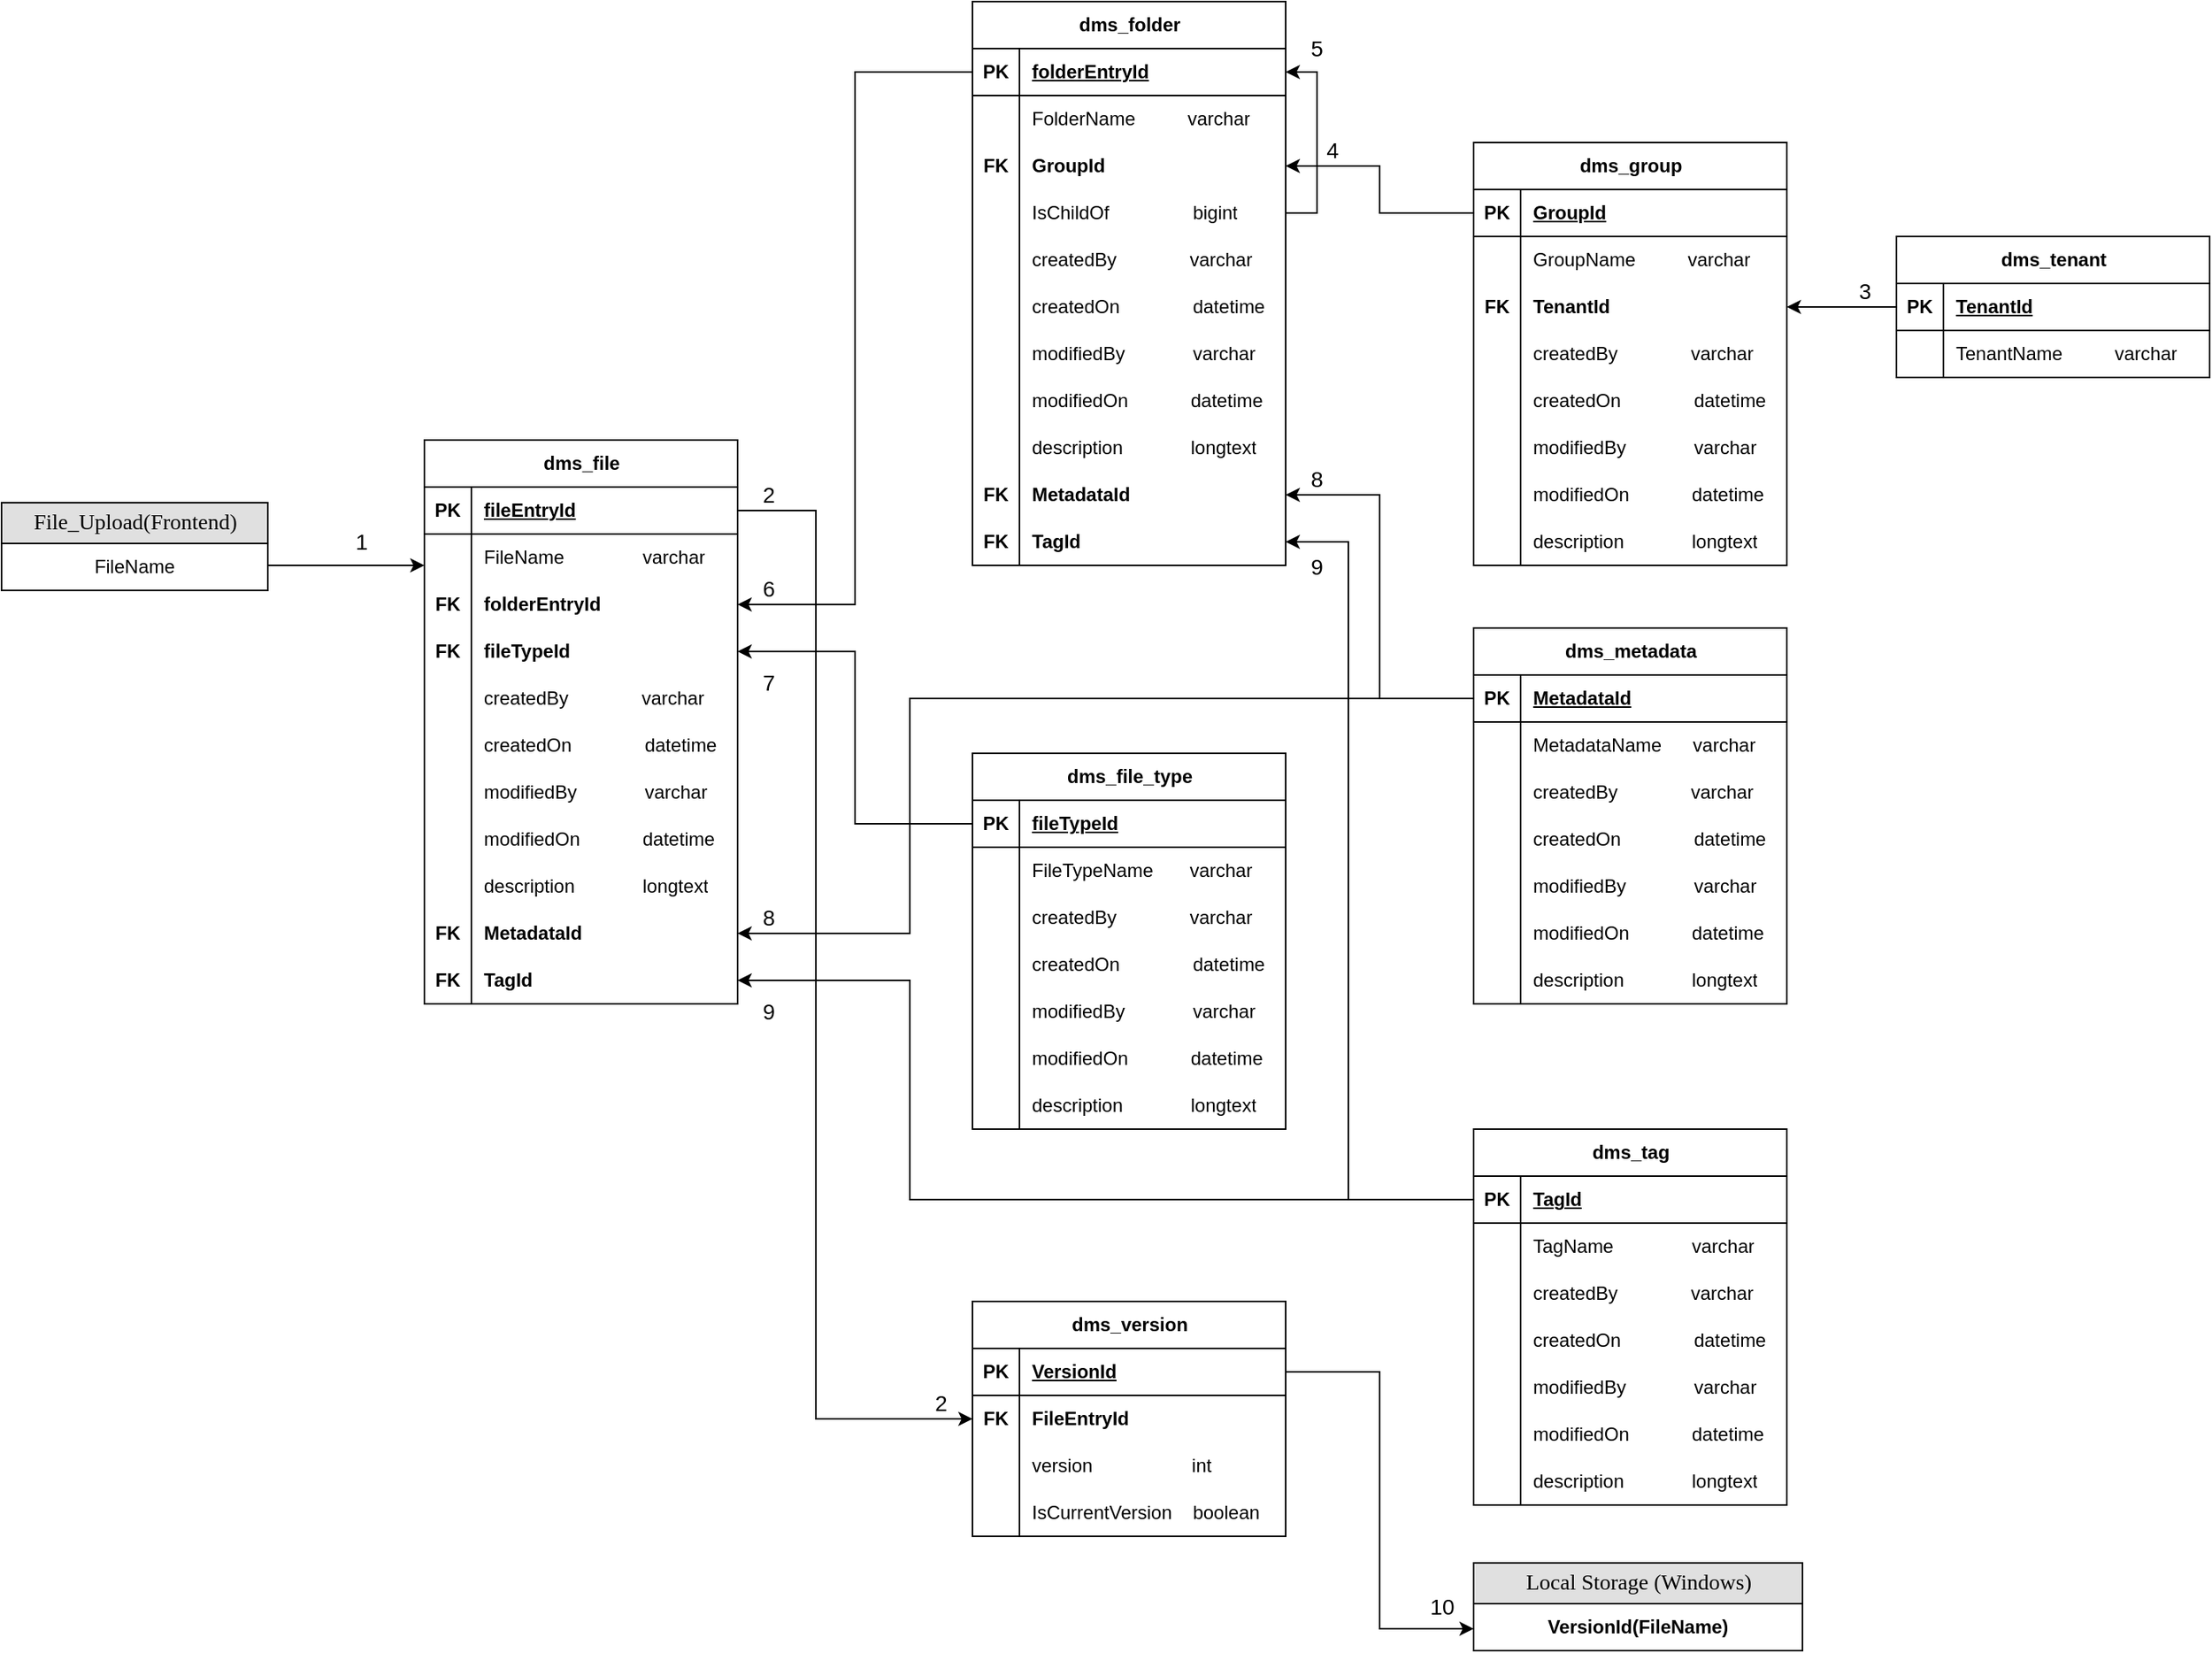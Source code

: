 <mxfile version="22.0.8" type="github">
  <diagram name="Page-1" id="9GDj8llSH-FcvW3e2Th5">
    <mxGraphModel dx="1764" dy="960" grid="1" gridSize="10" guides="1" tooltips="1" connect="1" arrows="1" fold="1" page="1" pageScale="1" pageWidth="850" pageHeight="1100" math="0" shadow="0">
      <root>
        <mxCell id="0" />
        <mxCell id="1" parent="0" />
        <mxCell id="6zgR0-PdCJrpR0uBgSV--1" style="edgeStyle=orthogonalEdgeStyle;rounded=0;orthogonalLoop=1;jettySize=auto;html=1;exitX=1;exitY=1;exitDx=0;exitDy=0;" edge="1" parent="1" source="6zgR0-PdCJrpR0uBgSV--3" target="6zgR0-PdCJrpR0uBgSV--155">
          <mxGeometry relative="1" as="geometry">
            <Array as="points">
              <mxPoint x="260" y="400" />
              <mxPoint x="260" y="400" />
            </Array>
          </mxGeometry>
        </mxCell>
        <mxCell id="6zgR0-PdCJrpR0uBgSV--2" value="File_Upload(Frontend)" style="swimlane;html=1;fontStyle=0;childLayout=stackLayout;horizontal=1;startSize=26;fillColor=#e0e0e0;horizontalStack=0;resizeParent=1;resizeLast=0;collapsible=1;marginBottom=0;swimlaneFillColor=#ffffff;align=center;rounded=0;shadow=0;comic=0;labelBackgroundColor=none;strokeWidth=1;fontFamily=Verdana;fontSize=14" vertex="1" parent="1">
          <mxGeometry x="20" y="360" width="170" height="56" as="geometry" />
        </mxCell>
        <mxCell id="6zgR0-PdCJrpR0uBgSV--3" value="&lt;table style=&quot;border-collapse:&lt;br/&gt; collapse;width:77pt&quot; width=&quot;103&quot; cellspacing=&quot;0&quot; cellpadding=&quot;0&quot; border=&quot;0&quot;&gt;&lt;tbody&gt;&lt;tr style=&quot;height:14.5pt&quot; height=&quot;19&quot;&gt;&lt;br/&gt;  &lt;td style=&quot;height:14.5pt;width:77pt&quot; width=&quot;103&quot; class=&quot;xl63&quot; height=&quot;19&quot;&gt;FileName&lt;/td&gt;&lt;/tr&gt;&lt;/tbody&gt;&lt;/table&gt;" style="text;html=1;strokeColor=none;fillColor=none;align=center;verticalAlign=middle;whiteSpace=wrap;rounded=0;" vertex="1" parent="6zgR0-PdCJrpR0uBgSV--2">
          <mxGeometry y="26" width="170" height="14" as="geometry" />
        </mxCell>
        <mxCell id="6zgR0-PdCJrpR0uBgSV--4" value="dms_file_type" style="shape=table;startSize=30;container=1;collapsible=1;childLayout=tableLayout;fixedRows=1;rowLines=0;fontStyle=1;align=center;resizeLast=1;html=1;" vertex="1" parent="1">
          <mxGeometry x="640" y="520" width="200" height="240" as="geometry" />
        </mxCell>
        <mxCell id="6zgR0-PdCJrpR0uBgSV--5" value="" style="shape=tableRow;horizontal=0;startSize=0;swimlaneHead=0;swimlaneBody=0;fillColor=none;collapsible=0;dropTarget=0;points=[[0,0.5],[1,0.5]];portConstraint=eastwest;top=0;left=0;right=0;bottom=1;" vertex="1" parent="6zgR0-PdCJrpR0uBgSV--4">
          <mxGeometry y="30" width="200" height="30" as="geometry" />
        </mxCell>
        <mxCell id="6zgR0-PdCJrpR0uBgSV--6" value="PK" style="shape=partialRectangle;connectable=0;fillColor=none;top=0;left=0;bottom=0;right=0;fontStyle=1;overflow=hidden;whiteSpace=wrap;html=1;" vertex="1" parent="6zgR0-PdCJrpR0uBgSV--5">
          <mxGeometry width="30" height="30" as="geometry">
            <mxRectangle width="30" height="30" as="alternateBounds" />
          </mxGeometry>
        </mxCell>
        <mxCell id="6zgR0-PdCJrpR0uBgSV--7" value="fileTypeId" style="shape=partialRectangle;connectable=0;fillColor=none;top=0;left=0;bottom=0;right=0;align=left;spacingLeft=6;fontStyle=5;overflow=hidden;whiteSpace=wrap;html=1;" vertex="1" parent="6zgR0-PdCJrpR0uBgSV--5">
          <mxGeometry x="30" width="170" height="30" as="geometry">
            <mxRectangle width="170" height="30" as="alternateBounds" />
          </mxGeometry>
        </mxCell>
        <mxCell id="6zgR0-PdCJrpR0uBgSV--8" value="" style="shape=tableRow;horizontal=0;startSize=0;swimlaneHead=0;swimlaneBody=0;fillColor=none;collapsible=0;dropTarget=0;points=[[0,0.5],[1,0.5]];portConstraint=eastwest;top=0;left=0;right=0;bottom=0;" vertex="1" parent="6zgR0-PdCJrpR0uBgSV--4">
          <mxGeometry y="60" width="200" height="30" as="geometry" />
        </mxCell>
        <mxCell id="6zgR0-PdCJrpR0uBgSV--9" value="" style="shape=partialRectangle;connectable=0;fillColor=none;top=0;left=0;bottom=0;right=0;editable=1;overflow=hidden;whiteSpace=wrap;html=1;" vertex="1" parent="6zgR0-PdCJrpR0uBgSV--8">
          <mxGeometry width="30" height="30" as="geometry">
            <mxRectangle width="30" height="30" as="alternateBounds" />
          </mxGeometry>
        </mxCell>
        <mxCell id="6zgR0-PdCJrpR0uBgSV--10" value="FileTypeName&amp;nbsp; &amp;nbsp; &amp;nbsp; &amp;nbsp;varchar" style="shape=partialRectangle;connectable=0;fillColor=none;top=0;left=0;bottom=0;right=0;align=left;spacingLeft=6;overflow=hidden;whiteSpace=wrap;html=1;" vertex="1" parent="6zgR0-PdCJrpR0uBgSV--8">
          <mxGeometry x="30" width="170" height="30" as="geometry">
            <mxRectangle width="170" height="30" as="alternateBounds" />
          </mxGeometry>
        </mxCell>
        <mxCell id="6zgR0-PdCJrpR0uBgSV--11" value="" style="shape=tableRow;horizontal=0;startSize=0;swimlaneHead=0;swimlaneBody=0;fillColor=none;collapsible=0;dropTarget=0;points=[[0,0.5],[1,0.5]];portConstraint=eastwest;top=0;left=0;right=0;bottom=0;" vertex="1" parent="6zgR0-PdCJrpR0uBgSV--4">
          <mxGeometry y="90" width="200" height="30" as="geometry" />
        </mxCell>
        <mxCell id="6zgR0-PdCJrpR0uBgSV--12" value="" style="shape=partialRectangle;connectable=0;fillColor=none;top=0;left=0;bottom=0;right=0;editable=1;overflow=hidden;whiteSpace=wrap;html=1;" vertex="1" parent="6zgR0-PdCJrpR0uBgSV--11">
          <mxGeometry width="30" height="30" as="geometry">
            <mxRectangle width="30" height="30" as="alternateBounds" />
          </mxGeometry>
        </mxCell>
        <mxCell id="6zgR0-PdCJrpR0uBgSV--13" value="createdBy&amp;nbsp; &amp;nbsp; &amp;nbsp; &amp;nbsp; &amp;nbsp; &amp;nbsp; &amp;nbsp; varchar" style="shape=partialRectangle;connectable=0;fillColor=none;top=0;left=0;bottom=0;right=0;align=left;spacingLeft=6;overflow=hidden;whiteSpace=wrap;html=1;" vertex="1" parent="6zgR0-PdCJrpR0uBgSV--11">
          <mxGeometry x="30" width="170" height="30" as="geometry">
            <mxRectangle width="170" height="30" as="alternateBounds" />
          </mxGeometry>
        </mxCell>
        <mxCell id="6zgR0-PdCJrpR0uBgSV--14" value="" style="shape=tableRow;horizontal=0;startSize=0;swimlaneHead=0;swimlaneBody=0;fillColor=none;collapsible=0;dropTarget=0;points=[[0,0.5],[1,0.5]];portConstraint=eastwest;top=0;left=0;right=0;bottom=0;" vertex="1" parent="6zgR0-PdCJrpR0uBgSV--4">
          <mxGeometry y="120" width="200" height="30" as="geometry" />
        </mxCell>
        <mxCell id="6zgR0-PdCJrpR0uBgSV--15" value="" style="shape=partialRectangle;connectable=0;fillColor=none;top=0;left=0;bottom=0;right=0;editable=1;overflow=hidden;whiteSpace=wrap;html=1;" vertex="1" parent="6zgR0-PdCJrpR0uBgSV--14">
          <mxGeometry width="30" height="30" as="geometry">
            <mxRectangle width="30" height="30" as="alternateBounds" />
          </mxGeometry>
        </mxCell>
        <mxCell id="6zgR0-PdCJrpR0uBgSV--16" value="createdOn&amp;nbsp; &amp;nbsp; &amp;nbsp; &amp;nbsp; &amp;nbsp; &amp;nbsp; &amp;nbsp; datetime" style="shape=partialRectangle;connectable=0;fillColor=none;top=0;left=0;bottom=0;right=0;align=left;spacingLeft=6;overflow=hidden;whiteSpace=wrap;html=1;" vertex="1" parent="6zgR0-PdCJrpR0uBgSV--14">
          <mxGeometry x="30" width="170" height="30" as="geometry">
            <mxRectangle width="170" height="30" as="alternateBounds" />
          </mxGeometry>
        </mxCell>
        <mxCell id="6zgR0-PdCJrpR0uBgSV--17" value="" style="shape=tableRow;horizontal=0;startSize=0;swimlaneHead=0;swimlaneBody=0;fillColor=none;collapsible=0;dropTarget=0;points=[[0,0.5],[1,0.5]];portConstraint=eastwest;top=0;left=0;right=0;bottom=0;" vertex="1" parent="6zgR0-PdCJrpR0uBgSV--4">
          <mxGeometry y="150" width="200" height="30" as="geometry" />
        </mxCell>
        <mxCell id="6zgR0-PdCJrpR0uBgSV--18" value="" style="shape=partialRectangle;connectable=0;fillColor=none;top=0;left=0;bottom=0;right=0;editable=1;overflow=hidden;whiteSpace=wrap;html=1;" vertex="1" parent="6zgR0-PdCJrpR0uBgSV--17">
          <mxGeometry width="30" height="30" as="geometry">
            <mxRectangle width="30" height="30" as="alternateBounds" />
          </mxGeometry>
        </mxCell>
        <mxCell id="6zgR0-PdCJrpR0uBgSV--19" value="modifiedBy&amp;nbsp; &amp;nbsp; &amp;nbsp; &amp;nbsp; &amp;nbsp; &amp;nbsp; &amp;nbsp;varchar" style="shape=partialRectangle;connectable=0;fillColor=none;top=0;left=0;bottom=0;right=0;align=left;spacingLeft=6;overflow=hidden;whiteSpace=wrap;html=1;" vertex="1" parent="6zgR0-PdCJrpR0uBgSV--17">
          <mxGeometry x="30" width="170" height="30" as="geometry">
            <mxRectangle width="170" height="30" as="alternateBounds" />
          </mxGeometry>
        </mxCell>
        <mxCell id="6zgR0-PdCJrpR0uBgSV--20" value="" style="shape=tableRow;horizontal=0;startSize=0;swimlaneHead=0;swimlaneBody=0;fillColor=none;collapsible=0;dropTarget=0;points=[[0,0.5],[1,0.5]];portConstraint=eastwest;top=0;left=0;right=0;bottom=0;" vertex="1" parent="6zgR0-PdCJrpR0uBgSV--4">
          <mxGeometry y="180" width="200" height="30" as="geometry" />
        </mxCell>
        <mxCell id="6zgR0-PdCJrpR0uBgSV--21" value="" style="shape=partialRectangle;connectable=0;fillColor=none;top=0;left=0;bottom=0;right=0;editable=1;overflow=hidden;whiteSpace=wrap;html=1;" vertex="1" parent="6zgR0-PdCJrpR0uBgSV--20">
          <mxGeometry width="30" height="30" as="geometry">
            <mxRectangle width="30" height="30" as="alternateBounds" />
          </mxGeometry>
        </mxCell>
        <mxCell id="6zgR0-PdCJrpR0uBgSV--22" value="modifiedOn&amp;nbsp; &amp;nbsp; &amp;nbsp; &amp;nbsp; &amp;nbsp; &amp;nbsp; datetime" style="shape=partialRectangle;connectable=0;fillColor=none;top=0;left=0;bottom=0;right=0;align=left;spacingLeft=6;overflow=hidden;whiteSpace=wrap;html=1;" vertex="1" parent="6zgR0-PdCJrpR0uBgSV--20">
          <mxGeometry x="30" width="170" height="30" as="geometry">
            <mxRectangle width="170" height="30" as="alternateBounds" />
          </mxGeometry>
        </mxCell>
        <mxCell id="6zgR0-PdCJrpR0uBgSV--23" value="" style="shape=tableRow;horizontal=0;startSize=0;swimlaneHead=0;swimlaneBody=0;fillColor=none;collapsible=0;dropTarget=0;points=[[0,0.5],[1,0.5]];portConstraint=eastwest;top=0;left=0;right=0;bottom=0;" vertex="1" parent="6zgR0-PdCJrpR0uBgSV--4">
          <mxGeometry y="210" width="200" height="30" as="geometry" />
        </mxCell>
        <mxCell id="6zgR0-PdCJrpR0uBgSV--24" value="" style="shape=partialRectangle;connectable=0;fillColor=none;top=0;left=0;bottom=0;right=0;editable=1;overflow=hidden;whiteSpace=wrap;html=1;" vertex="1" parent="6zgR0-PdCJrpR0uBgSV--23">
          <mxGeometry width="30" height="30" as="geometry">
            <mxRectangle width="30" height="30" as="alternateBounds" />
          </mxGeometry>
        </mxCell>
        <mxCell id="6zgR0-PdCJrpR0uBgSV--25" value="description&amp;nbsp; &amp;nbsp; &amp;nbsp; &amp;nbsp; &amp;nbsp; &amp;nbsp; &amp;nbsp;longtext" style="shape=partialRectangle;connectable=0;fillColor=none;top=0;left=0;bottom=0;right=0;align=left;spacingLeft=6;overflow=hidden;whiteSpace=wrap;html=1;" vertex="1" parent="6zgR0-PdCJrpR0uBgSV--23">
          <mxGeometry x="30" width="170" height="30" as="geometry">
            <mxRectangle width="170" height="30" as="alternateBounds" />
          </mxGeometry>
        </mxCell>
        <mxCell id="6zgR0-PdCJrpR0uBgSV--26" value="dms_tag" style="shape=table;startSize=30;container=1;collapsible=1;childLayout=tableLayout;fixedRows=1;rowLines=0;fontStyle=1;align=center;resizeLast=1;html=1;" vertex="1" parent="1">
          <mxGeometry x="960" y="760" width="200" height="240" as="geometry" />
        </mxCell>
        <mxCell id="6zgR0-PdCJrpR0uBgSV--27" value="" style="shape=tableRow;horizontal=0;startSize=0;swimlaneHead=0;swimlaneBody=0;fillColor=none;collapsible=0;dropTarget=0;points=[[0,0.5],[1,0.5]];portConstraint=eastwest;top=0;left=0;right=0;bottom=1;" vertex="1" parent="6zgR0-PdCJrpR0uBgSV--26">
          <mxGeometry y="30" width="200" height="30" as="geometry" />
        </mxCell>
        <mxCell id="6zgR0-PdCJrpR0uBgSV--28" value="PK" style="shape=partialRectangle;connectable=0;fillColor=none;top=0;left=0;bottom=0;right=0;fontStyle=1;overflow=hidden;whiteSpace=wrap;html=1;" vertex="1" parent="6zgR0-PdCJrpR0uBgSV--27">
          <mxGeometry width="30" height="30" as="geometry">
            <mxRectangle width="30" height="30" as="alternateBounds" />
          </mxGeometry>
        </mxCell>
        <mxCell id="6zgR0-PdCJrpR0uBgSV--29" value="TagId" style="shape=partialRectangle;connectable=0;fillColor=none;top=0;left=0;bottom=0;right=0;align=left;spacingLeft=6;fontStyle=5;overflow=hidden;whiteSpace=wrap;html=1;" vertex="1" parent="6zgR0-PdCJrpR0uBgSV--27">
          <mxGeometry x="30" width="170" height="30" as="geometry">
            <mxRectangle width="170" height="30" as="alternateBounds" />
          </mxGeometry>
        </mxCell>
        <mxCell id="6zgR0-PdCJrpR0uBgSV--30" value="" style="shape=tableRow;horizontal=0;startSize=0;swimlaneHead=0;swimlaneBody=0;fillColor=none;collapsible=0;dropTarget=0;points=[[0,0.5],[1,0.5]];portConstraint=eastwest;top=0;left=0;right=0;bottom=0;" vertex="1" parent="6zgR0-PdCJrpR0uBgSV--26">
          <mxGeometry y="60" width="200" height="30" as="geometry" />
        </mxCell>
        <mxCell id="6zgR0-PdCJrpR0uBgSV--31" value="" style="shape=partialRectangle;connectable=0;fillColor=none;top=0;left=0;bottom=0;right=0;editable=1;overflow=hidden;whiteSpace=wrap;html=1;" vertex="1" parent="6zgR0-PdCJrpR0uBgSV--30">
          <mxGeometry width="30" height="30" as="geometry">
            <mxRectangle width="30" height="30" as="alternateBounds" />
          </mxGeometry>
        </mxCell>
        <mxCell id="6zgR0-PdCJrpR0uBgSV--32" value="TagName&amp;nbsp; &amp;nbsp; &amp;nbsp; &amp;nbsp; &amp;nbsp; &amp;nbsp; &amp;nbsp; &amp;nbsp;varchar" style="shape=partialRectangle;connectable=0;fillColor=none;top=0;left=0;bottom=0;right=0;align=left;spacingLeft=6;overflow=hidden;whiteSpace=wrap;html=1;" vertex="1" parent="6zgR0-PdCJrpR0uBgSV--30">
          <mxGeometry x="30" width="170" height="30" as="geometry">
            <mxRectangle width="170" height="30" as="alternateBounds" />
          </mxGeometry>
        </mxCell>
        <mxCell id="6zgR0-PdCJrpR0uBgSV--33" value="" style="shape=tableRow;horizontal=0;startSize=0;swimlaneHead=0;swimlaneBody=0;fillColor=none;collapsible=0;dropTarget=0;points=[[0,0.5],[1,0.5]];portConstraint=eastwest;top=0;left=0;right=0;bottom=0;" vertex="1" parent="6zgR0-PdCJrpR0uBgSV--26">
          <mxGeometry y="90" width="200" height="30" as="geometry" />
        </mxCell>
        <mxCell id="6zgR0-PdCJrpR0uBgSV--34" value="" style="shape=partialRectangle;connectable=0;fillColor=none;top=0;left=0;bottom=0;right=0;editable=1;overflow=hidden;whiteSpace=wrap;html=1;" vertex="1" parent="6zgR0-PdCJrpR0uBgSV--33">
          <mxGeometry width="30" height="30" as="geometry">
            <mxRectangle width="30" height="30" as="alternateBounds" />
          </mxGeometry>
        </mxCell>
        <mxCell id="6zgR0-PdCJrpR0uBgSV--35" value="createdBy&amp;nbsp; &amp;nbsp; &amp;nbsp; &amp;nbsp; &amp;nbsp; &amp;nbsp; &amp;nbsp; varchar" style="shape=partialRectangle;connectable=0;fillColor=none;top=0;left=0;bottom=0;right=0;align=left;spacingLeft=6;overflow=hidden;whiteSpace=wrap;html=1;" vertex="1" parent="6zgR0-PdCJrpR0uBgSV--33">
          <mxGeometry x="30" width="170" height="30" as="geometry">
            <mxRectangle width="170" height="30" as="alternateBounds" />
          </mxGeometry>
        </mxCell>
        <mxCell id="6zgR0-PdCJrpR0uBgSV--36" value="" style="shape=tableRow;horizontal=0;startSize=0;swimlaneHead=0;swimlaneBody=0;fillColor=none;collapsible=0;dropTarget=0;points=[[0,0.5],[1,0.5]];portConstraint=eastwest;top=0;left=0;right=0;bottom=0;" vertex="1" parent="6zgR0-PdCJrpR0uBgSV--26">
          <mxGeometry y="120" width="200" height="30" as="geometry" />
        </mxCell>
        <mxCell id="6zgR0-PdCJrpR0uBgSV--37" value="" style="shape=partialRectangle;connectable=0;fillColor=none;top=0;left=0;bottom=0;right=0;editable=1;overflow=hidden;whiteSpace=wrap;html=1;" vertex="1" parent="6zgR0-PdCJrpR0uBgSV--36">
          <mxGeometry width="30" height="30" as="geometry">
            <mxRectangle width="30" height="30" as="alternateBounds" />
          </mxGeometry>
        </mxCell>
        <mxCell id="6zgR0-PdCJrpR0uBgSV--38" value="createdOn&amp;nbsp; &amp;nbsp; &amp;nbsp; &amp;nbsp; &amp;nbsp; &amp;nbsp; &amp;nbsp; datetime" style="shape=partialRectangle;connectable=0;fillColor=none;top=0;left=0;bottom=0;right=0;align=left;spacingLeft=6;overflow=hidden;whiteSpace=wrap;html=1;" vertex="1" parent="6zgR0-PdCJrpR0uBgSV--36">
          <mxGeometry x="30" width="170" height="30" as="geometry">
            <mxRectangle width="170" height="30" as="alternateBounds" />
          </mxGeometry>
        </mxCell>
        <mxCell id="6zgR0-PdCJrpR0uBgSV--39" value="" style="shape=tableRow;horizontal=0;startSize=0;swimlaneHead=0;swimlaneBody=0;fillColor=none;collapsible=0;dropTarget=0;points=[[0,0.5],[1,0.5]];portConstraint=eastwest;top=0;left=0;right=0;bottom=0;" vertex="1" parent="6zgR0-PdCJrpR0uBgSV--26">
          <mxGeometry y="150" width="200" height="30" as="geometry" />
        </mxCell>
        <mxCell id="6zgR0-PdCJrpR0uBgSV--40" value="" style="shape=partialRectangle;connectable=0;fillColor=none;top=0;left=0;bottom=0;right=0;editable=1;overflow=hidden;whiteSpace=wrap;html=1;" vertex="1" parent="6zgR0-PdCJrpR0uBgSV--39">
          <mxGeometry width="30" height="30" as="geometry">
            <mxRectangle width="30" height="30" as="alternateBounds" />
          </mxGeometry>
        </mxCell>
        <mxCell id="6zgR0-PdCJrpR0uBgSV--41" value="modifiedBy&amp;nbsp; &amp;nbsp; &amp;nbsp; &amp;nbsp; &amp;nbsp; &amp;nbsp; &amp;nbsp;varchar" style="shape=partialRectangle;connectable=0;fillColor=none;top=0;left=0;bottom=0;right=0;align=left;spacingLeft=6;overflow=hidden;whiteSpace=wrap;html=1;" vertex="1" parent="6zgR0-PdCJrpR0uBgSV--39">
          <mxGeometry x="30" width="170" height="30" as="geometry">
            <mxRectangle width="170" height="30" as="alternateBounds" />
          </mxGeometry>
        </mxCell>
        <mxCell id="6zgR0-PdCJrpR0uBgSV--42" value="" style="shape=tableRow;horizontal=0;startSize=0;swimlaneHead=0;swimlaneBody=0;fillColor=none;collapsible=0;dropTarget=0;points=[[0,0.5],[1,0.5]];portConstraint=eastwest;top=0;left=0;right=0;bottom=0;" vertex="1" parent="6zgR0-PdCJrpR0uBgSV--26">
          <mxGeometry y="180" width="200" height="30" as="geometry" />
        </mxCell>
        <mxCell id="6zgR0-PdCJrpR0uBgSV--43" value="" style="shape=partialRectangle;connectable=0;fillColor=none;top=0;left=0;bottom=0;right=0;editable=1;overflow=hidden;whiteSpace=wrap;html=1;" vertex="1" parent="6zgR0-PdCJrpR0uBgSV--42">
          <mxGeometry width="30" height="30" as="geometry">
            <mxRectangle width="30" height="30" as="alternateBounds" />
          </mxGeometry>
        </mxCell>
        <mxCell id="6zgR0-PdCJrpR0uBgSV--44" value="modifiedOn&amp;nbsp; &amp;nbsp; &amp;nbsp; &amp;nbsp; &amp;nbsp; &amp;nbsp; datetime" style="shape=partialRectangle;connectable=0;fillColor=none;top=0;left=0;bottom=0;right=0;align=left;spacingLeft=6;overflow=hidden;whiteSpace=wrap;html=1;" vertex="1" parent="6zgR0-PdCJrpR0uBgSV--42">
          <mxGeometry x="30" width="170" height="30" as="geometry">
            <mxRectangle width="170" height="30" as="alternateBounds" />
          </mxGeometry>
        </mxCell>
        <mxCell id="6zgR0-PdCJrpR0uBgSV--45" value="" style="shape=tableRow;horizontal=0;startSize=0;swimlaneHead=0;swimlaneBody=0;fillColor=none;collapsible=0;dropTarget=0;points=[[0,0.5],[1,0.5]];portConstraint=eastwest;top=0;left=0;right=0;bottom=0;" vertex="1" parent="6zgR0-PdCJrpR0uBgSV--26">
          <mxGeometry y="210" width="200" height="30" as="geometry" />
        </mxCell>
        <mxCell id="6zgR0-PdCJrpR0uBgSV--46" value="" style="shape=partialRectangle;connectable=0;fillColor=none;top=0;left=0;bottom=0;right=0;editable=1;overflow=hidden;whiteSpace=wrap;html=1;" vertex="1" parent="6zgR0-PdCJrpR0uBgSV--45">
          <mxGeometry width="30" height="30" as="geometry">
            <mxRectangle width="30" height="30" as="alternateBounds" />
          </mxGeometry>
        </mxCell>
        <mxCell id="6zgR0-PdCJrpR0uBgSV--47" value="description&amp;nbsp; &amp;nbsp; &amp;nbsp; &amp;nbsp; &amp;nbsp; &amp;nbsp; &amp;nbsp;longtext" style="shape=partialRectangle;connectable=0;fillColor=none;top=0;left=0;bottom=0;right=0;align=left;spacingLeft=6;overflow=hidden;whiteSpace=wrap;html=1;" vertex="1" parent="6zgR0-PdCJrpR0uBgSV--45">
          <mxGeometry x="30" width="170" height="30" as="geometry">
            <mxRectangle width="170" height="30" as="alternateBounds" />
          </mxGeometry>
        </mxCell>
        <mxCell id="6zgR0-PdCJrpR0uBgSV--48" value="dms_metadata" style="shape=table;startSize=30;container=1;collapsible=1;childLayout=tableLayout;fixedRows=1;rowLines=0;fontStyle=1;align=center;resizeLast=1;html=1;" vertex="1" parent="1">
          <mxGeometry x="960" y="440" width="200" height="240" as="geometry" />
        </mxCell>
        <mxCell id="6zgR0-PdCJrpR0uBgSV--49" value="" style="shape=tableRow;horizontal=0;startSize=0;swimlaneHead=0;swimlaneBody=0;fillColor=none;collapsible=0;dropTarget=0;points=[[0,0.5],[1,0.5]];portConstraint=eastwest;top=0;left=0;right=0;bottom=1;" vertex="1" parent="6zgR0-PdCJrpR0uBgSV--48">
          <mxGeometry y="30" width="200" height="30" as="geometry" />
        </mxCell>
        <mxCell id="6zgR0-PdCJrpR0uBgSV--50" value="PK" style="shape=partialRectangle;connectable=0;fillColor=none;top=0;left=0;bottom=0;right=0;fontStyle=1;overflow=hidden;whiteSpace=wrap;html=1;" vertex="1" parent="6zgR0-PdCJrpR0uBgSV--49">
          <mxGeometry width="30" height="30" as="geometry">
            <mxRectangle width="30" height="30" as="alternateBounds" />
          </mxGeometry>
        </mxCell>
        <mxCell id="6zgR0-PdCJrpR0uBgSV--51" value="MetadataId" style="shape=partialRectangle;connectable=0;fillColor=none;top=0;left=0;bottom=0;right=0;align=left;spacingLeft=6;fontStyle=5;overflow=hidden;whiteSpace=wrap;html=1;" vertex="1" parent="6zgR0-PdCJrpR0uBgSV--49">
          <mxGeometry x="30" width="170" height="30" as="geometry">
            <mxRectangle width="170" height="30" as="alternateBounds" />
          </mxGeometry>
        </mxCell>
        <mxCell id="6zgR0-PdCJrpR0uBgSV--52" value="" style="shape=tableRow;horizontal=0;startSize=0;swimlaneHead=0;swimlaneBody=0;fillColor=none;collapsible=0;dropTarget=0;points=[[0,0.5],[1,0.5]];portConstraint=eastwest;top=0;left=0;right=0;bottom=0;" vertex="1" parent="6zgR0-PdCJrpR0uBgSV--48">
          <mxGeometry y="60" width="200" height="30" as="geometry" />
        </mxCell>
        <mxCell id="6zgR0-PdCJrpR0uBgSV--53" value="" style="shape=partialRectangle;connectable=0;fillColor=none;top=0;left=0;bottom=0;right=0;editable=1;overflow=hidden;whiteSpace=wrap;html=1;" vertex="1" parent="6zgR0-PdCJrpR0uBgSV--52">
          <mxGeometry width="30" height="30" as="geometry">
            <mxRectangle width="30" height="30" as="alternateBounds" />
          </mxGeometry>
        </mxCell>
        <mxCell id="6zgR0-PdCJrpR0uBgSV--54" value="MetadataName&amp;nbsp; &amp;nbsp; &amp;nbsp; varchar" style="shape=partialRectangle;connectable=0;fillColor=none;top=0;left=0;bottom=0;right=0;align=left;spacingLeft=6;overflow=hidden;whiteSpace=wrap;html=1;" vertex="1" parent="6zgR0-PdCJrpR0uBgSV--52">
          <mxGeometry x="30" width="170" height="30" as="geometry">
            <mxRectangle width="170" height="30" as="alternateBounds" />
          </mxGeometry>
        </mxCell>
        <mxCell id="6zgR0-PdCJrpR0uBgSV--55" value="" style="shape=tableRow;horizontal=0;startSize=0;swimlaneHead=0;swimlaneBody=0;fillColor=none;collapsible=0;dropTarget=0;points=[[0,0.5],[1,0.5]];portConstraint=eastwest;top=0;left=0;right=0;bottom=0;" vertex="1" parent="6zgR0-PdCJrpR0uBgSV--48">
          <mxGeometry y="90" width="200" height="30" as="geometry" />
        </mxCell>
        <mxCell id="6zgR0-PdCJrpR0uBgSV--56" value="" style="shape=partialRectangle;connectable=0;fillColor=none;top=0;left=0;bottom=0;right=0;editable=1;overflow=hidden;whiteSpace=wrap;html=1;" vertex="1" parent="6zgR0-PdCJrpR0uBgSV--55">
          <mxGeometry width="30" height="30" as="geometry">
            <mxRectangle width="30" height="30" as="alternateBounds" />
          </mxGeometry>
        </mxCell>
        <mxCell id="6zgR0-PdCJrpR0uBgSV--57" value="createdBy&amp;nbsp; &amp;nbsp; &amp;nbsp; &amp;nbsp; &amp;nbsp; &amp;nbsp; &amp;nbsp; varchar" style="shape=partialRectangle;connectable=0;fillColor=none;top=0;left=0;bottom=0;right=0;align=left;spacingLeft=6;overflow=hidden;whiteSpace=wrap;html=1;" vertex="1" parent="6zgR0-PdCJrpR0uBgSV--55">
          <mxGeometry x="30" width="170" height="30" as="geometry">
            <mxRectangle width="170" height="30" as="alternateBounds" />
          </mxGeometry>
        </mxCell>
        <mxCell id="6zgR0-PdCJrpR0uBgSV--58" value="" style="shape=tableRow;horizontal=0;startSize=0;swimlaneHead=0;swimlaneBody=0;fillColor=none;collapsible=0;dropTarget=0;points=[[0,0.5],[1,0.5]];portConstraint=eastwest;top=0;left=0;right=0;bottom=0;" vertex="1" parent="6zgR0-PdCJrpR0uBgSV--48">
          <mxGeometry y="120" width="200" height="30" as="geometry" />
        </mxCell>
        <mxCell id="6zgR0-PdCJrpR0uBgSV--59" value="" style="shape=partialRectangle;connectable=0;fillColor=none;top=0;left=0;bottom=0;right=0;editable=1;overflow=hidden;whiteSpace=wrap;html=1;" vertex="1" parent="6zgR0-PdCJrpR0uBgSV--58">
          <mxGeometry width="30" height="30" as="geometry">
            <mxRectangle width="30" height="30" as="alternateBounds" />
          </mxGeometry>
        </mxCell>
        <mxCell id="6zgR0-PdCJrpR0uBgSV--60" value="createdOn&amp;nbsp; &amp;nbsp; &amp;nbsp; &amp;nbsp; &amp;nbsp; &amp;nbsp; &amp;nbsp; datetime" style="shape=partialRectangle;connectable=0;fillColor=none;top=0;left=0;bottom=0;right=0;align=left;spacingLeft=6;overflow=hidden;whiteSpace=wrap;html=1;" vertex="1" parent="6zgR0-PdCJrpR0uBgSV--58">
          <mxGeometry x="30" width="170" height="30" as="geometry">
            <mxRectangle width="170" height="30" as="alternateBounds" />
          </mxGeometry>
        </mxCell>
        <mxCell id="6zgR0-PdCJrpR0uBgSV--61" value="" style="shape=tableRow;horizontal=0;startSize=0;swimlaneHead=0;swimlaneBody=0;fillColor=none;collapsible=0;dropTarget=0;points=[[0,0.5],[1,0.5]];portConstraint=eastwest;top=0;left=0;right=0;bottom=0;" vertex="1" parent="6zgR0-PdCJrpR0uBgSV--48">
          <mxGeometry y="150" width="200" height="30" as="geometry" />
        </mxCell>
        <mxCell id="6zgR0-PdCJrpR0uBgSV--62" value="" style="shape=partialRectangle;connectable=0;fillColor=none;top=0;left=0;bottom=0;right=0;editable=1;overflow=hidden;whiteSpace=wrap;html=1;" vertex="1" parent="6zgR0-PdCJrpR0uBgSV--61">
          <mxGeometry width="30" height="30" as="geometry">
            <mxRectangle width="30" height="30" as="alternateBounds" />
          </mxGeometry>
        </mxCell>
        <mxCell id="6zgR0-PdCJrpR0uBgSV--63" value="modifiedBy&amp;nbsp; &amp;nbsp; &amp;nbsp; &amp;nbsp; &amp;nbsp; &amp;nbsp; &amp;nbsp;varchar" style="shape=partialRectangle;connectable=0;fillColor=none;top=0;left=0;bottom=0;right=0;align=left;spacingLeft=6;overflow=hidden;whiteSpace=wrap;html=1;" vertex="1" parent="6zgR0-PdCJrpR0uBgSV--61">
          <mxGeometry x="30" width="170" height="30" as="geometry">
            <mxRectangle width="170" height="30" as="alternateBounds" />
          </mxGeometry>
        </mxCell>
        <mxCell id="6zgR0-PdCJrpR0uBgSV--64" value="" style="shape=tableRow;horizontal=0;startSize=0;swimlaneHead=0;swimlaneBody=0;fillColor=none;collapsible=0;dropTarget=0;points=[[0,0.5],[1,0.5]];portConstraint=eastwest;top=0;left=0;right=0;bottom=0;" vertex="1" parent="6zgR0-PdCJrpR0uBgSV--48">
          <mxGeometry y="180" width="200" height="30" as="geometry" />
        </mxCell>
        <mxCell id="6zgR0-PdCJrpR0uBgSV--65" value="" style="shape=partialRectangle;connectable=0;fillColor=none;top=0;left=0;bottom=0;right=0;editable=1;overflow=hidden;whiteSpace=wrap;html=1;" vertex="1" parent="6zgR0-PdCJrpR0uBgSV--64">
          <mxGeometry width="30" height="30" as="geometry">
            <mxRectangle width="30" height="30" as="alternateBounds" />
          </mxGeometry>
        </mxCell>
        <mxCell id="6zgR0-PdCJrpR0uBgSV--66" value="modifiedOn&amp;nbsp; &amp;nbsp; &amp;nbsp; &amp;nbsp; &amp;nbsp; &amp;nbsp; datetime" style="shape=partialRectangle;connectable=0;fillColor=none;top=0;left=0;bottom=0;right=0;align=left;spacingLeft=6;overflow=hidden;whiteSpace=wrap;html=1;" vertex="1" parent="6zgR0-PdCJrpR0uBgSV--64">
          <mxGeometry x="30" width="170" height="30" as="geometry">
            <mxRectangle width="170" height="30" as="alternateBounds" />
          </mxGeometry>
        </mxCell>
        <mxCell id="6zgR0-PdCJrpR0uBgSV--67" value="" style="shape=tableRow;horizontal=0;startSize=0;swimlaneHead=0;swimlaneBody=0;fillColor=none;collapsible=0;dropTarget=0;points=[[0,0.5],[1,0.5]];portConstraint=eastwest;top=0;left=0;right=0;bottom=0;" vertex="1" parent="6zgR0-PdCJrpR0uBgSV--48">
          <mxGeometry y="210" width="200" height="30" as="geometry" />
        </mxCell>
        <mxCell id="6zgR0-PdCJrpR0uBgSV--68" value="" style="shape=partialRectangle;connectable=0;fillColor=none;top=0;left=0;bottom=0;right=0;editable=1;overflow=hidden;whiteSpace=wrap;html=1;" vertex="1" parent="6zgR0-PdCJrpR0uBgSV--67">
          <mxGeometry width="30" height="30" as="geometry">
            <mxRectangle width="30" height="30" as="alternateBounds" />
          </mxGeometry>
        </mxCell>
        <mxCell id="6zgR0-PdCJrpR0uBgSV--69" value="description&amp;nbsp; &amp;nbsp; &amp;nbsp; &amp;nbsp; &amp;nbsp; &amp;nbsp; &amp;nbsp;longtext" style="shape=partialRectangle;connectable=0;fillColor=none;top=0;left=0;bottom=0;right=0;align=left;spacingLeft=6;overflow=hidden;whiteSpace=wrap;html=1;" vertex="1" parent="6zgR0-PdCJrpR0uBgSV--67">
          <mxGeometry x="30" width="170" height="30" as="geometry">
            <mxRectangle width="170" height="30" as="alternateBounds" />
          </mxGeometry>
        </mxCell>
        <mxCell id="6zgR0-PdCJrpR0uBgSV--70" value="dms_group" style="shape=table;startSize=30;container=1;collapsible=1;childLayout=tableLayout;fixedRows=1;rowLines=0;fontStyle=1;align=center;resizeLast=1;html=1;" vertex="1" parent="1">
          <mxGeometry x="960" y="130" width="200" height="270" as="geometry" />
        </mxCell>
        <mxCell id="6zgR0-PdCJrpR0uBgSV--71" value="" style="shape=tableRow;horizontal=0;startSize=0;swimlaneHead=0;swimlaneBody=0;fillColor=none;collapsible=0;dropTarget=0;points=[[0,0.5],[1,0.5]];portConstraint=eastwest;top=0;left=0;right=0;bottom=1;" vertex="1" parent="6zgR0-PdCJrpR0uBgSV--70">
          <mxGeometry y="30" width="200" height="30" as="geometry" />
        </mxCell>
        <mxCell id="6zgR0-PdCJrpR0uBgSV--72" value="PK" style="shape=partialRectangle;connectable=0;fillColor=none;top=0;left=0;bottom=0;right=0;fontStyle=1;overflow=hidden;whiteSpace=wrap;html=1;" vertex="1" parent="6zgR0-PdCJrpR0uBgSV--71">
          <mxGeometry width="30" height="30" as="geometry">
            <mxRectangle width="30" height="30" as="alternateBounds" />
          </mxGeometry>
        </mxCell>
        <mxCell id="6zgR0-PdCJrpR0uBgSV--73" value="GroupId" style="shape=partialRectangle;connectable=0;fillColor=none;top=0;left=0;bottom=0;right=0;align=left;spacingLeft=6;fontStyle=5;overflow=hidden;whiteSpace=wrap;html=1;" vertex="1" parent="6zgR0-PdCJrpR0uBgSV--71">
          <mxGeometry x="30" width="170" height="30" as="geometry">
            <mxRectangle width="170" height="30" as="alternateBounds" />
          </mxGeometry>
        </mxCell>
        <mxCell id="6zgR0-PdCJrpR0uBgSV--74" value="" style="shape=tableRow;horizontal=0;startSize=0;swimlaneHead=0;swimlaneBody=0;fillColor=none;collapsible=0;dropTarget=0;points=[[0,0.5],[1,0.5]];portConstraint=eastwest;top=0;left=0;right=0;bottom=0;" vertex="1" parent="6zgR0-PdCJrpR0uBgSV--70">
          <mxGeometry y="60" width="200" height="30" as="geometry" />
        </mxCell>
        <mxCell id="6zgR0-PdCJrpR0uBgSV--75" value="" style="shape=partialRectangle;connectable=0;fillColor=none;top=0;left=0;bottom=0;right=0;editable=1;overflow=hidden;whiteSpace=wrap;html=1;" vertex="1" parent="6zgR0-PdCJrpR0uBgSV--74">
          <mxGeometry width="30" height="30" as="geometry">
            <mxRectangle width="30" height="30" as="alternateBounds" />
          </mxGeometry>
        </mxCell>
        <mxCell id="6zgR0-PdCJrpR0uBgSV--76" value="GroupName&amp;nbsp; &amp;nbsp; &amp;nbsp; &amp;nbsp; &amp;nbsp; varchar" style="shape=partialRectangle;connectable=0;fillColor=none;top=0;left=0;bottom=0;right=0;align=left;spacingLeft=6;overflow=hidden;whiteSpace=wrap;html=1;" vertex="1" parent="6zgR0-PdCJrpR0uBgSV--74">
          <mxGeometry x="30" width="170" height="30" as="geometry">
            <mxRectangle width="170" height="30" as="alternateBounds" />
          </mxGeometry>
        </mxCell>
        <mxCell id="6zgR0-PdCJrpR0uBgSV--77" value="" style="shape=tableRow;horizontal=0;startSize=0;swimlaneHead=0;swimlaneBody=0;fillColor=none;collapsible=0;dropTarget=0;points=[[0,0.5],[1,0.5]];portConstraint=eastwest;top=0;left=0;right=0;bottom=0;" vertex="1" parent="6zgR0-PdCJrpR0uBgSV--70">
          <mxGeometry y="90" width="200" height="30" as="geometry" />
        </mxCell>
        <mxCell id="6zgR0-PdCJrpR0uBgSV--78" value="&lt;b&gt;FK&lt;/b&gt;" style="shape=partialRectangle;connectable=0;fillColor=none;top=0;left=0;bottom=0;right=0;fontStyle=0;overflow=hidden;whiteSpace=wrap;html=1;" vertex="1" parent="6zgR0-PdCJrpR0uBgSV--77">
          <mxGeometry width="30" height="30" as="geometry">
            <mxRectangle width="30" height="30" as="alternateBounds" />
          </mxGeometry>
        </mxCell>
        <mxCell id="6zgR0-PdCJrpR0uBgSV--79" value="&lt;b&gt;TenantId&lt;/b&gt;" style="shape=partialRectangle;connectable=0;fillColor=none;top=0;left=0;bottom=0;right=0;align=left;spacingLeft=6;fontStyle=0;overflow=hidden;whiteSpace=wrap;html=1;" vertex="1" parent="6zgR0-PdCJrpR0uBgSV--77">
          <mxGeometry x="30" width="170" height="30" as="geometry">
            <mxRectangle width="170" height="30" as="alternateBounds" />
          </mxGeometry>
        </mxCell>
        <mxCell id="6zgR0-PdCJrpR0uBgSV--80" value="" style="shape=tableRow;horizontal=0;startSize=0;swimlaneHead=0;swimlaneBody=0;fillColor=none;collapsible=0;dropTarget=0;points=[[0,0.5],[1,0.5]];portConstraint=eastwest;top=0;left=0;right=0;bottom=0;" vertex="1" parent="6zgR0-PdCJrpR0uBgSV--70">
          <mxGeometry y="120" width="200" height="30" as="geometry" />
        </mxCell>
        <mxCell id="6zgR0-PdCJrpR0uBgSV--81" value="" style="shape=partialRectangle;connectable=0;fillColor=none;top=0;left=0;bottom=0;right=0;editable=1;overflow=hidden;whiteSpace=wrap;html=1;" vertex="1" parent="6zgR0-PdCJrpR0uBgSV--80">
          <mxGeometry width="30" height="30" as="geometry">
            <mxRectangle width="30" height="30" as="alternateBounds" />
          </mxGeometry>
        </mxCell>
        <mxCell id="6zgR0-PdCJrpR0uBgSV--82" value="createdBy&amp;nbsp; &amp;nbsp; &amp;nbsp; &amp;nbsp; &amp;nbsp; &amp;nbsp; &amp;nbsp; varchar" style="shape=partialRectangle;connectable=0;fillColor=none;top=0;left=0;bottom=0;right=0;align=left;spacingLeft=6;overflow=hidden;whiteSpace=wrap;html=1;" vertex="1" parent="6zgR0-PdCJrpR0uBgSV--80">
          <mxGeometry x="30" width="170" height="30" as="geometry">
            <mxRectangle width="170" height="30" as="alternateBounds" />
          </mxGeometry>
        </mxCell>
        <mxCell id="6zgR0-PdCJrpR0uBgSV--83" value="" style="shape=tableRow;horizontal=0;startSize=0;swimlaneHead=0;swimlaneBody=0;fillColor=none;collapsible=0;dropTarget=0;points=[[0,0.5],[1,0.5]];portConstraint=eastwest;top=0;left=0;right=0;bottom=0;" vertex="1" parent="6zgR0-PdCJrpR0uBgSV--70">
          <mxGeometry y="150" width="200" height="30" as="geometry" />
        </mxCell>
        <mxCell id="6zgR0-PdCJrpR0uBgSV--84" value="" style="shape=partialRectangle;connectable=0;fillColor=none;top=0;left=0;bottom=0;right=0;editable=1;overflow=hidden;whiteSpace=wrap;html=1;" vertex="1" parent="6zgR0-PdCJrpR0uBgSV--83">
          <mxGeometry width="30" height="30" as="geometry">
            <mxRectangle width="30" height="30" as="alternateBounds" />
          </mxGeometry>
        </mxCell>
        <mxCell id="6zgR0-PdCJrpR0uBgSV--85" value="createdOn&amp;nbsp; &amp;nbsp; &amp;nbsp; &amp;nbsp; &amp;nbsp; &amp;nbsp; &amp;nbsp; datetime" style="shape=partialRectangle;connectable=0;fillColor=none;top=0;left=0;bottom=0;right=0;align=left;spacingLeft=6;overflow=hidden;whiteSpace=wrap;html=1;" vertex="1" parent="6zgR0-PdCJrpR0uBgSV--83">
          <mxGeometry x="30" width="170" height="30" as="geometry">
            <mxRectangle width="170" height="30" as="alternateBounds" />
          </mxGeometry>
        </mxCell>
        <mxCell id="6zgR0-PdCJrpR0uBgSV--86" value="" style="shape=tableRow;horizontal=0;startSize=0;swimlaneHead=0;swimlaneBody=0;fillColor=none;collapsible=0;dropTarget=0;points=[[0,0.5],[1,0.5]];portConstraint=eastwest;top=0;left=0;right=0;bottom=0;" vertex="1" parent="6zgR0-PdCJrpR0uBgSV--70">
          <mxGeometry y="180" width="200" height="30" as="geometry" />
        </mxCell>
        <mxCell id="6zgR0-PdCJrpR0uBgSV--87" value="" style="shape=partialRectangle;connectable=0;fillColor=none;top=0;left=0;bottom=0;right=0;editable=1;overflow=hidden;whiteSpace=wrap;html=1;" vertex="1" parent="6zgR0-PdCJrpR0uBgSV--86">
          <mxGeometry width="30" height="30" as="geometry">
            <mxRectangle width="30" height="30" as="alternateBounds" />
          </mxGeometry>
        </mxCell>
        <mxCell id="6zgR0-PdCJrpR0uBgSV--88" value="modifiedBy&amp;nbsp; &amp;nbsp; &amp;nbsp; &amp;nbsp; &amp;nbsp; &amp;nbsp; &amp;nbsp;varchar" style="shape=partialRectangle;connectable=0;fillColor=none;top=0;left=0;bottom=0;right=0;align=left;spacingLeft=6;overflow=hidden;whiteSpace=wrap;html=1;" vertex="1" parent="6zgR0-PdCJrpR0uBgSV--86">
          <mxGeometry x="30" width="170" height="30" as="geometry">
            <mxRectangle width="170" height="30" as="alternateBounds" />
          </mxGeometry>
        </mxCell>
        <mxCell id="6zgR0-PdCJrpR0uBgSV--89" value="" style="shape=tableRow;horizontal=0;startSize=0;swimlaneHead=0;swimlaneBody=0;fillColor=none;collapsible=0;dropTarget=0;points=[[0,0.5],[1,0.5]];portConstraint=eastwest;top=0;left=0;right=0;bottom=0;" vertex="1" parent="6zgR0-PdCJrpR0uBgSV--70">
          <mxGeometry y="210" width="200" height="30" as="geometry" />
        </mxCell>
        <mxCell id="6zgR0-PdCJrpR0uBgSV--90" value="" style="shape=partialRectangle;connectable=0;fillColor=none;top=0;left=0;bottom=0;right=0;editable=1;overflow=hidden;whiteSpace=wrap;html=1;" vertex="1" parent="6zgR0-PdCJrpR0uBgSV--89">
          <mxGeometry width="30" height="30" as="geometry">
            <mxRectangle width="30" height="30" as="alternateBounds" />
          </mxGeometry>
        </mxCell>
        <mxCell id="6zgR0-PdCJrpR0uBgSV--91" value="modifiedOn&amp;nbsp; &amp;nbsp; &amp;nbsp; &amp;nbsp; &amp;nbsp; &amp;nbsp; datetime" style="shape=partialRectangle;connectable=0;fillColor=none;top=0;left=0;bottom=0;right=0;align=left;spacingLeft=6;overflow=hidden;whiteSpace=wrap;html=1;" vertex="1" parent="6zgR0-PdCJrpR0uBgSV--89">
          <mxGeometry x="30" width="170" height="30" as="geometry">
            <mxRectangle width="170" height="30" as="alternateBounds" />
          </mxGeometry>
        </mxCell>
        <mxCell id="6zgR0-PdCJrpR0uBgSV--92" value="" style="shape=tableRow;horizontal=0;startSize=0;swimlaneHead=0;swimlaneBody=0;fillColor=none;collapsible=0;dropTarget=0;points=[[0,0.5],[1,0.5]];portConstraint=eastwest;top=0;left=0;right=0;bottom=0;" vertex="1" parent="6zgR0-PdCJrpR0uBgSV--70">
          <mxGeometry y="240" width="200" height="30" as="geometry" />
        </mxCell>
        <mxCell id="6zgR0-PdCJrpR0uBgSV--93" value="" style="shape=partialRectangle;connectable=0;fillColor=none;top=0;left=0;bottom=0;right=0;editable=1;overflow=hidden;whiteSpace=wrap;html=1;" vertex="1" parent="6zgR0-PdCJrpR0uBgSV--92">
          <mxGeometry width="30" height="30" as="geometry">
            <mxRectangle width="30" height="30" as="alternateBounds" />
          </mxGeometry>
        </mxCell>
        <mxCell id="6zgR0-PdCJrpR0uBgSV--94" value="description&amp;nbsp; &amp;nbsp; &amp;nbsp; &amp;nbsp; &amp;nbsp; &amp;nbsp; &amp;nbsp;longtext" style="shape=partialRectangle;connectable=0;fillColor=none;top=0;left=0;bottom=0;right=0;align=left;spacingLeft=6;overflow=hidden;whiteSpace=wrap;html=1;" vertex="1" parent="6zgR0-PdCJrpR0uBgSV--92">
          <mxGeometry x="30" width="170" height="30" as="geometry">
            <mxRectangle width="170" height="30" as="alternateBounds" />
          </mxGeometry>
        </mxCell>
        <mxCell id="6zgR0-PdCJrpR0uBgSV--95" style="edgeStyle=orthogonalEdgeStyle;rounded=0;orthogonalLoop=1;jettySize=auto;html=1;exitX=0;exitY=0.5;exitDx=0;exitDy=0;entryX=1;entryY=0.5;entryDx=0;entryDy=0;" edge="1" parent="1" source="6zgR0-PdCJrpR0uBgSV--97" target="6zgR0-PdCJrpR0uBgSV--77">
          <mxGeometry relative="1" as="geometry" />
        </mxCell>
        <mxCell id="6zgR0-PdCJrpR0uBgSV--96" value="dms_tenant" style="shape=table;startSize=30;container=1;collapsible=1;childLayout=tableLayout;fixedRows=1;rowLines=0;fontStyle=1;align=center;resizeLast=1;html=1;" vertex="1" parent="1">
          <mxGeometry x="1230" y="190" width="200" height="90" as="geometry" />
        </mxCell>
        <mxCell id="6zgR0-PdCJrpR0uBgSV--97" value="" style="shape=tableRow;horizontal=0;startSize=0;swimlaneHead=0;swimlaneBody=0;fillColor=none;collapsible=0;dropTarget=0;points=[[0,0.5],[1,0.5]];portConstraint=eastwest;top=0;left=0;right=0;bottom=1;" vertex="1" parent="6zgR0-PdCJrpR0uBgSV--96">
          <mxGeometry y="30" width="200" height="30" as="geometry" />
        </mxCell>
        <mxCell id="6zgR0-PdCJrpR0uBgSV--98" value="PK" style="shape=partialRectangle;connectable=0;fillColor=none;top=0;left=0;bottom=0;right=0;fontStyle=1;overflow=hidden;whiteSpace=wrap;html=1;" vertex="1" parent="6zgR0-PdCJrpR0uBgSV--97">
          <mxGeometry width="30" height="30" as="geometry">
            <mxRectangle width="30" height="30" as="alternateBounds" />
          </mxGeometry>
        </mxCell>
        <mxCell id="6zgR0-PdCJrpR0uBgSV--99" value="TenantId" style="shape=partialRectangle;connectable=0;fillColor=none;top=0;left=0;bottom=0;right=0;align=left;spacingLeft=6;fontStyle=5;overflow=hidden;whiteSpace=wrap;html=1;" vertex="1" parent="6zgR0-PdCJrpR0uBgSV--97">
          <mxGeometry x="30" width="170" height="30" as="geometry">
            <mxRectangle width="170" height="30" as="alternateBounds" />
          </mxGeometry>
        </mxCell>
        <mxCell id="6zgR0-PdCJrpR0uBgSV--100" value="" style="shape=tableRow;horizontal=0;startSize=0;swimlaneHead=0;swimlaneBody=0;fillColor=none;collapsible=0;dropTarget=0;points=[[0,0.5],[1,0.5]];portConstraint=eastwest;top=0;left=0;right=0;bottom=0;" vertex="1" parent="6zgR0-PdCJrpR0uBgSV--96">
          <mxGeometry y="60" width="200" height="30" as="geometry" />
        </mxCell>
        <mxCell id="6zgR0-PdCJrpR0uBgSV--101" value="" style="shape=partialRectangle;connectable=0;fillColor=none;top=0;left=0;bottom=0;right=0;editable=1;overflow=hidden;whiteSpace=wrap;html=1;" vertex="1" parent="6zgR0-PdCJrpR0uBgSV--100">
          <mxGeometry width="30" height="30" as="geometry">
            <mxRectangle width="30" height="30" as="alternateBounds" />
          </mxGeometry>
        </mxCell>
        <mxCell id="6zgR0-PdCJrpR0uBgSV--102" value="TenantName&amp;nbsp; &amp;nbsp; &amp;nbsp; &amp;nbsp; &amp;nbsp; varchar" style="shape=partialRectangle;connectable=0;fillColor=none;top=0;left=0;bottom=0;right=0;align=left;spacingLeft=6;overflow=hidden;whiteSpace=wrap;html=1;" vertex="1" parent="6zgR0-PdCJrpR0uBgSV--100">
          <mxGeometry x="30" width="170" height="30" as="geometry">
            <mxRectangle width="170" height="30" as="alternateBounds" />
          </mxGeometry>
        </mxCell>
        <mxCell id="6zgR0-PdCJrpR0uBgSV--103" value="dms_folder" style="shape=table;startSize=30;container=1;collapsible=1;childLayout=tableLayout;fixedRows=1;rowLines=0;fontStyle=1;align=center;resizeLast=1;html=1;" vertex="1" parent="1">
          <mxGeometry x="640" y="40" width="200" height="360" as="geometry" />
        </mxCell>
        <mxCell id="6zgR0-PdCJrpR0uBgSV--104" value="" style="shape=tableRow;horizontal=0;startSize=0;swimlaneHead=0;swimlaneBody=0;fillColor=none;collapsible=0;dropTarget=0;points=[[0,0.5],[1,0.5]];portConstraint=eastwest;top=0;left=0;right=0;bottom=1;" vertex="1" parent="6zgR0-PdCJrpR0uBgSV--103">
          <mxGeometry y="30" width="200" height="30" as="geometry" />
        </mxCell>
        <mxCell id="6zgR0-PdCJrpR0uBgSV--105" value="PK" style="shape=partialRectangle;connectable=0;fillColor=none;top=0;left=0;bottom=0;right=0;fontStyle=1;overflow=hidden;whiteSpace=wrap;html=1;" vertex="1" parent="6zgR0-PdCJrpR0uBgSV--104">
          <mxGeometry width="30" height="30" as="geometry">
            <mxRectangle width="30" height="30" as="alternateBounds" />
          </mxGeometry>
        </mxCell>
        <mxCell id="6zgR0-PdCJrpR0uBgSV--106" value="folderEntryId" style="shape=partialRectangle;connectable=0;fillColor=none;top=0;left=0;bottom=0;right=0;align=left;spacingLeft=6;fontStyle=5;overflow=hidden;whiteSpace=wrap;html=1;" vertex="1" parent="6zgR0-PdCJrpR0uBgSV--104">
          <mxGeometry x="30" width="170" height="30" as="geometry">
            <mxRectangle width="170" height="30" as="alternateBounds" />
          </mxGeometry>
        </mxCell>
        <mxCell id="6zgR0-PdCJrpR0uBgSV--107" value="" style="shape=tableRow;horizontal=0;startSize=0;swimlaneHead=0;swimlaneBody=0;fillColor=none;collapsible=0;dropTarget=0;points=[[0,0.5],[1,0.5]];portConstraint=eastwest;top=0;left=0;right=0;bottom=0;" vertex="1" parent="6zgR0-PdCJrpR0uBgSV--103">
          <mxGeometry y="60" width="200" height="30" as="geometry" />
        </mxCell>
        <mxCell id="6zgR0-PdCJrpR0uBgSV--108" value="" style="shape=partialRectangle;connectable=0;fillColor=none;top=0;left=0;bottom=0;right=0;editable=1;overflow=hidden;whiteSpace=wrap;html=1;" vertex="1" parent="6zgR0-PdCJrpR0uBgSV--107">
          <mxGeometry width="30" height="30" as="geometry">
            <mxRectangle width="30" height="30" as="alternateBounds" />
          </mxGeometry>
        </mxCell>
        <mxCell id="6zgR0-PdCJrpR0uBgSV--109" value="FolderName&amp;nbsp; &amp;nbsp; &amp;nbsp; &amp;nbsp; &amp;nbsp; varchar" style="shape=partialRectangle;connectable=0;fillColor=none;top=0;left=0;bottom=0;right=0;align=left;spacingLeft=6;overflow=hidden;whiteSpace=wrap;html=1;" vertex="1" parent="6zgR0-PdCJrpR0uBgSV--107">
          <mxGeometry x="30" width="170" height="30" as="geometry">
            <mxRectangle width="170" height="30" as="alternateBounds" />
          </mxGeometry>
        </mxCell>
        <mxCell id="6zgR0-PdCJrpR0uBgSV--110" value="" style="shape=tableRow;horizontal=0;startSize=0;swimlaneHead=0;swimlaneBody=0;fillColor=none;collapsible=0;dropTarget=0;points=[[0,0.5],[1,0.5]];portConstraint=eastwest;top=0;left=0;right=0;bottom=0;" vertex="1" parent="6zgR0-PdCJrpR0uBgSV--103">
          <mxGeometry y="90" width="200" height="30" as="geometry" />
        </mxCell>
        <mxCell id="6zgR0-PdCJrpR0uBgSV--111" value="&lt;b&gt;FK&lt;/b&gt;" style="shape=partialRectangle;connectable=0;fillColor=none;top=0;left=0;bottom=0;right=0;editable=1;overflow=hidden;whiteSpace=wrap;html=1;" vertex="1" parent="6zgR0-PdCJrpR0uBgSV--110">
          <mxGeometry width="30" height="30" as="geometry">
            <mxRectangle width="30" height="30" as="alternateBounds" />
          </mxGeometry>
        </mxCell>
        <mxCell id="6zgR0-PdCJrpR0uBgSV--112" value="&lt;b&gt;GroupId&amp;nbsp;&lt;/b&gt;" style="shape=partialRectangle;connectable=0;fillColor=none;top=0;left=0;bottom=0;right=0;align=left;spacingLeft=6;overflow=hidden;whiteSpace=wrap;html=1;" vertex="1" parent="6zgR0-PdCJrpR0uBgSV--110">
          <mxGeometry x="30" width="170" height="30" as="geometry">
            <mxRectangle width="170" height="30" as="alternateBounds" />
          </mxGeometry>
        </mxCell>
        <mxCell id="6zgR0-PdCJrpR0uBgSV--113" value="" style="shape=tableRow;horizontal=0;startSize=0;swimlaneHead=0;swimlaneBody=0;fillColor=none;collapsible=0;dropTarget=0;points=[[0,0.5],[1,0.5]];portConstraint=eastwest;top=0;left=0;right=0;bottom=0;" vertex="1" parent="6zgR0-PdCJrpR0uBgSV--103">
          <mxGeometry y="120" width="200" height="30" as="geometry" />
        </mxCell>
        <mxCell id="6zgR0-PdCJrpR0uBgSV--114" value="" style="shape=partialRectangle;connectable=0;fillColor=none;top=0;left=0;bottom=0;right=0;editable=1;overflow=hidden;whiteSpace=wrap;html=1;" vertex="1" parent="6zgR0-PdCJrpR0uBgSV--113">
          <mxGeometry width="30" height="30" as="geometry">
            <mxRectangle width="30" height="30" as="alternateBounds" />
          </mxGeometry>
        </mxCell>
        <mxCell id="6zgR0-PdCJrpR0uBgSV--115" value="IsChildOf&amp;nbsp; &amp;nbsp; &amp;nbsp; &amp;nbsp; &amp;nbsp; &amp;nbsp; &amp;nbsp; &amp;nbsp; bigint" style="shape=partialRectangle;connectable=0;fillColor=none;top=0;left=0;bottom=0;right=0;align=left;spacingLeft=6;overflow=hidden;whiteSpace=wrap;html=1;" vertex="1" parent="6zgR0-PdCJrpR0uBgSV--113">
          <mxGeometry x="30" width="170" height="30" as="geometry">
            <mxRectangle width="170" height="30" as="alternateBounds" />
          </mxGeometry>
        </mxCell>
        <mxCell id="6zgR0-PdCJrpR0uBgSV--116" value="" style="shape=tableRow;horizontal=0;startSize=0;swimlaneHead=0;swimlaneBody=0;fillColor=none;collapsible=0;dropTarget=0;points=[[0,0.5],[1,0.5]];portConstraint=eastwest;top=0;left=0;right=0;bottom=0;" vertex="1" parent="6zgR0-PdCJrpR0uBgSV--103">
          <mxGeometry y="150" width="200" height="30" as="geometry" />
        </mxCell>
        <mxCell id="6zgR0-PdCJrpR0uBgSV--117" value="" style="shape=partialRectangle;connectable=0;fillColor=none;top=0;left=0;bottom=0;right=0;editable=1;overflow=hidden;whiteSpace=wrap;html=1;" vertex="1" parent="6zgR0-PdCJrpR0uBgSV--116">
          <mxGeometry width="30" height="30" as="geometry">
            <mxRectangle width="30" height="30" as="alternateBounds" />
          </mxGeometry>
        </mxCell>
        <mxCell id="6zgR0-PdCJrpR0uBgSV--118" value="createdBy&amp;nbsp; &amp;nbsp; &amp;nbsp; &amp;nbsp; &amp;nbsp; &amp;nbsp; &amp;nbsp; varchar" style="shape=partialRectangle;connectable=0;fillColor=none;top=0;left=0;bottom=0;right=0;align=left;spacingLeft=6;overflow=hidden;whiteSpace=wrap;html=1;" vertex="1" parent="6zgR0-PdCJrpR0uBgSV--116">
          <mxGeometry x="30" width="170" height="30" as="geometry">
            <mxRectangle width="170" height="30" as="alternateBounds" />
          </mxGeometry>
        </mxCell>
        <mxCell id="6zgR0-PdCJrpR0uBgSV--119" value="" style="shape=tableRow;horizontal=0;startSize=0;swimlaneHead=0;swimlaneBody=0;fillColor=none;collapsible=0;dropTarget=0;points=[[0,0.5],[1,0.5]];portConstraint=eastwest;top=0;left=0;right=0;bottom=0;" vertex="1" parent="6zgR0-PdCJrpR0uBgSV--103">
          <mxGeometry y="180" width="200" height="30" as="geometry" />
        </mxCell>
        <mxCell id="6zgR0-PdCJrpR0uBgSV--120" value="" style="shape=partialRectangle;connectable=0;fillColor=none;top=0;left=0;bottom=0;right=0;editable=1;overflow=hidden;whiteSpace=wrap;html=1;" vertex="1" parent="6zgR0-PdCJrpR0uBgSV--119">
          <mxGeometry width="30" height="30" as="geometry">
            <mxRectangle width="30" height="30" as="alternateBounds" />
          </mxGeometry>
        </mxCell>
        <mxCell id="6zgR0-PdCJrpR0uBgSV--121" value="createdOn&amp;nbsp; &amp;nbsp; &amp;nbsp; &amp;nbsp; &amp;nbsp; &amp;nbsp; &amp;nbsp; datetime" style="shape=partialRectangle;connectable=0;fillColor=none;top=0;left=0;bottom=0;right=0;align=left;spacingLeft=6;overflow=hidden;whiteSpace=wrap;html=1;" vertex="1" parent="6zgR0-PdCJrpR0uBgSV--119">
          <mxGeometry x="30" width="170" height="30" as="geometry">
            <mxRectangle width="170" height="30" as="alternateBounds" />
          </mxGeometry>
        </mxCell>
        <mxCell id="6zgR0-PdCJrpR0uBgSV--122" value="" style="shape=tableRow;horizontal=0;startSize=0;swimlaneHead=0;swimlaneBody=0;fillColor=none;collapsible=0;dropTarget=0;points=[[0,0.5],[1,0.5]];portConstraint=eastwest;top=0;left=0;right=0;bottom=0;" vertex="1" parent="6zgR0-PdCJrpR0uBgSV--103">
          <mxGeometry y="210" width="200" height="30" as="geometry" />
        </mxCell>
        <mxCell id="6zgR0-PdCJrpR0uBgSV--123" value="" style="shape=partialRectangle;connectable=0;fillColor=none;top=0;left=0;bottom=0;right=0;editable=1;overflow=hidden;whiteSpace=wrap;html=1;" vertex="1" parent="6zgR0-PdCJrpR0uBgSV--122">
          <mxGeometry width="30" height="30" as="geometry">
            <mxRectangle width="30" height="30" as="alternateBounds" />
          </mxGeometry>
        </mxCell>
        <mxCell id="6zgR0-PdCJrpR0uBgSV--124" value="modifiedBy&amp;nbsp; &amp;nbsp; &amp;nbsp; &amp;nbsp; &amp;nbsp; &amp;nbsp; &amp;nbsp;varchar" style="shape=partialRectangle;connectable=0;fillColor=none;top=0;left=0;bottom=0;right=0;align=left;spacingLeft=6;overflow=hidden;whiteSpace=wrap;html=1;" vertex="1" parent="6zgR0-PdCJrpR0uBgSV--122">
          <mxGeometry x="30" width="170" height="30" as="geometry">
            <mxRectangle width="170" height="30" as="alternateBounds" />
          </mxGeometry>
        </mxCell>
        <mxCell id="6zgR0-PdCJrpR0uBgSV--125" value="" style="shape=tableRow;horizontal=0;startSize=0;swimlaneHead=0;swimlaneBody=0;fillColor=none;collapsible=0;dropTarget=0;points=[[0,0.5],[1,0.5]];portConstraint=eastwest;top=0;left=0;right=0;bottom=0;" vertex="1" parent="6zgR0-PdCJrpR0uBgSV--103">
          <mxGeometry y="240" width="200" height="30" as="geometry" />
        </mxCell>
        <mxCell id="6zgR0-PdCJrpR0uBgSV--126" value="" style="shape=partialRectangle;connectable=0;fillColor=none;top=0;left=0;bottom=0;right=0;editable=1;overflow=hidden;whiteSpace=wrap;html=1;" vertex="1" parent="6zgR0-PdCJrpR0uBgSV--125">
          <mxGeometry width="30" height="30" as="geometry">
            <mxRectangle width="30" height="30" as="alternateBounds" />
          </mxGeometry>
        </mxCell>
        <mxCell id="6zgR0-PdCJrpR0uBgSV--127" value="modifiedOn&amp;nbsp; &amp;nbsp; &amp;nbsp; &amp;nbsp; &amp;nbsp; &amp;nbsp; datetime" style="shape=partialRectangle;connectable=0;fillColor=none;top=0;left=0;bottom=0;right=0;align=left;spacingLeft=6;overflow=hidden;whiteSpace=wrap;html=1;" vertex="1" parent="6zgR0-PdCJrpR0uBgSV--125">
          <mxGeometry x="30" width="170" height="30" as="geometry">
            <mxRectangle width="170" height="30" as="alternateBounds" />
          </mxGeometry>
        </mxCell>
        <mxCell id="6zgR0-PdCJrpR0uBgSV--128" value="" style="shape=tableRow;horizontal=0;startSize=0;swimlaneHead=0;swimlaneBody=0;fillColor=none;collapsible=0;dropTarget=0;points=[[0,0.5],[1,0.5]];portConstraint=eastwest;top=0;left=0;right=0;bottom=0;" vertex="1" parent="6zgR0-PdCJrpR0uBgSV--103">
          <mxGeometry y="270" width="200" height="30" as="geometry" />
        </mxCell>
        <mxCell id="6zgR0-PdCJrpR0uBgSV--129" value="" style="shape=partialRectangle;connectable=0;fillColor=none;top=0;left=0;bottom=0;right=0;editable=1;overflow=hidden;whiteSpace=wrap;html=1;" vertex="1" parent="6zgR0-PdCJrpR0uBgSV--128">
          <mxGeometry width="30" height="30" as="geometry">
            <mxRectangle width="30" height="30" as="alternateBounds" />
          </mxGeometry>
        </mxCell>
        <mxCell id="6zgR0-PdCJrpR0uBgSV--130" value="description&amp;nbsp; &amp;nbsp; &amp;nbsp; &amp;nbsp; &amp;nbsp; &amp;nbsp; &amp;nbsp;longtext" style="shape=partialRectangle;connectable=0;fillColor=none;top=0;left=0;bottom=0;right=0;align=left;spacingLeft=6;overflow=hidden;whiteSpace=wrap;html=1;" vertex="1" parent="6zgR0-PdCJrpR0uBgSV--128">
          <mxGeometry x="30" width="170" height="30" as="geometry">
            <mxRectangle width="170" height="30" as="alternateBounds" />
          </mxGeometry>
        </mxCell>
        <mxCell id="6zgR0-PdCJrpR0uBgSV--131" value="" style="shape=tableRow;horizontal=0;startSize=0;swimlaneHead=0;swimlaneBody=0;fillColor=none;collapsible=0;dropTarget=0;points=[[0,0.5],[1,0.5]];portConstraint=eastwest;top=0;left=0;right=0;bottom=0;" vertex="1" parent="6zgR0-PdCJrpR0uBgSV--103">
          <mxGeometry y="300" width="200" height="30" as="geometry" />
        </mxCell>
        <mxCell id="6zgR0-PdCJrpR0uBgSV--132" value="&lt;b&gt;FK&lt;/b&gt;" style="shape=partialRectangle;connectable=0;fillColor=none;top=0;left=0;bottom=0;right=0;editable=1;overflow=hidden;whiteSpace=wrap;html=1;" vertex="1" parent="6zgR0-PdCJrpR0uBgSV--131">
          <mxGeometry width="30" height="30" as="geometry">
            <mxRectangle width="30" height="30" as="alternateBounds" />
          </mxGeometry>
        </mxCell>
        <mxCell id="6zgR0-PdCJrpR0uBgSV--133" value="&lt;b&gt;MetadataId&lt;/b&gt;" style="shape=partialRectangle;connectable=0;fillColor=none;top=0;left=0;bottom=0;right=0;align=left;spacingLeft=6;overflow=hidden;whiteSpace=wrap;html=1;" vertex="1" parent="6zgR0-PdCJrpR0uBgSV--131">
          <mxGeometry x="30" width="170" height="30" as="geometry">
            <mxRectangle width="170" height="30" as="alternateBounds" />
          </mxGeometry>
        </mxCell>
        <mxCell id="6zgR0-PdCJrpR0uBgSV--134" value="" style="shape=tableRow;horizontal=0;startSize=0;swimlaneHead=0;swimlaneBody=0;fillColor=none;collapsible=0;dropTarget=0;points=[[0,0.5],[1,0.5]];portConstraint=eastwest;top=0;left=0;right=0;bottom=0;" vertex="1" parent="6zgR0-PdCJrpR0uBgSV--103">
          <mxGeometry y="330" width="200" height="30" as="geometry" />
        </mxCell>
        <mxCell id="6zgR0-PdCJrpR0uBgSV--135" value="&lt;b style=&quot;border-color: var(--border-color);&quot;&gt;FK&lt;/b&gt;" style="shape=partialRectangle;connectable=0;fillColor=none;top=0;left=0;bottom=0;right=0;editable=1;overflow=hidden;whiteSpace=wrap;html=1;" vertex="1" parent="6zgR0-PdCJrpR0uBgSV--134">
          <mxGeometry width="30" height="30" as="geometry">
            <mxRectangle width="30" height="30" as="alternateBounds" />
          </mxGeometry>
        </mxCell>
        <mxCell id="6zgR0-PdCJrpR0uBgSV--136" value="&lt;b&gt;TagId&lt;/b&gt;" style="shape=partialRectangle;connectable=0;fillColor=none;top=0;left=0;bottom=0;right=0;align=left;spacingLeft=6;overflow=hidden;whiteSpace=wrap;html=1;" vertex="1" parent="6zgR0-PdCJrpR0uBgSV--134">
          <mxGeometry x="30" width="170" height="30" as="geometry">
            <mxRectangle width="170" height="30" as="alternateBounds" />
          </mxGeometry>
        </mxCell>
        <mxCell id="6zgR0-PdCJrpR0uBgSV--137" style="edgeStyle=orthogonalEdgeStyle;rounded=0;orthogonalLoop=1;jettySize=auto;html=1;entryX=1;entryY=0.5;entryDx=0;entryDy=0;" edge="1" parent="6zgR0-PdCJrpR0uBgSV--103" source="6zgR0-PdCJrpR0uBgSV--113" target="6zgR0-PdCJrpR0uBgSV--104">
          <mxGeometry relative="1" as="geometry">
            <Array as="points">
              <mxPoint x="220" y="135" />
              <mxPoint x="220" y="45" />
            </Array>
          </mxGeometry>
        </mxCell>
        <mxCell id="6zgR0-PdCJrpR0uBgSV--138" value="dms_version" style="shape=table;startSize=30;container=1;collapsible=1;childLayout=tableLayout;fixedRows=1;rowLines=0;fontStyle=1;align=center;resizeLast=1;html=1;" vertex="1" parent="1">
          <mxGeometry x="640" y="870" width="200" height="150" as="geometry" />
        </mxCell>
        <mxCell id="6zgR0-PdCJrpR0uBgSV--139" value="" style="shape=tableRow;horizontal=0;startSize=0;swimlaneHead=0;swimlaneBody=0;fillColor=none;collapsible=0;dropTarget=0;points=[[0,0.5],[1,0.5]];portConstraint=eastwest;top=0;left=0;right=0;bottom=1;" vertex="1" parent="6zgR0-PdCJrpR0uBgSV--138">
          <mxGeometry y="30" width="200" height="30" as="geometry" />
        </mxCell>
        <mxCell id="6zgR0-PdCJrpR0uBgSV--140" value="PK" style="shape=partialRectangle;connectable=0;fillColor=none;top=0;left=0;bottom=0;right=0;fontStyle=1;overflow=hidden;whiteSpace=wrap;html=1;" vertex="1" parent="6zgR0-PdCJrpR0uBgSV--139">
          <mxGeometry width="30" height="30" as="geometry">
            <mxRectangle width="30" height="30" as="alternateBounds" />
          </mxGeometry>
        </mxCell>
        <mxCell id="6zgR0-PdCJrpR0uBgSV--141" value="VersionId" style="shape=partialRectangle;connectable=0;fillColor=none;top=0;left=0;bottom=0;right=0;align=left;spacingLeft=6;fontStyle=5;overflow=hidden;whiteSpace=wrap;html=1;" vertex="1" parent="6zgR0-PdCJrpR0uBgSV--139">
          <mxGeometry x="30" width="170" height="30" as="geometry">
            <mxRectangle width="170" height="30" as="alternateBounds" />
          </mxGeometry>
        </mxCell>
        <mxCell id="6zgR0-PdCJrpR0uBgSV--142" value="" style="shape=tableRow;horizontal=0;startSize=0;swimlaneHead=0;swimlaneBody=0;fillColor=none;collapsible=0;dropTarget=0;points=[[0,0.5],[1,0.5]];portConstraint=eastwest;top=0;left=0;right=0;bottom=0;" vertex="1" parent="6zgR0-PdCJrpR0uBgSV--138">
          <mxGeometry y="60" width="200" height="30" as="geometry" />
        </mxCell>
        <mxCell id="6zgR0-PdCJrpR0uBgSV--143" value="&lt;b&gt;FK&lt;/b&gt;" style="shape=partialRectangle;connectable=0;fillColor=none;top=0;left=0;bottom=0;right=0;editable=1;overflow=hidden;whiteSpace=wrap;html=1;" vertex="1" parent="6zgR0-PdCJrpR0uBgSV--142">
          <mxGeometry width="30" height="30" as="geometry">
            <mxRectangle width="30" height="30" as="alternateBounds" />
          </mxGeometry>
        </mxCell>
        <mxCell id="6zgR0-PdCJrpR0uBgSV--144" value="&lt;b&gt;FileEntryId&amp;nbsp; &amp;nbsp; &amp;nbsp; &amp;nbsp; &amp;nbsp; &amp;nbsp; &amp;nbsp;&lt;/b&gt;" style="shape=partialRectangle;connectable=0;fillColor=none;top=0;left=0;bottom=0;right=0;align=left;spacingLeft=6;overflow=hidden;whiteSpace=wrap;html=1;" vertex="1" parent="6zgR0-PdCJrpR0uBgSV--142">
          <mxGeometry x="30" width="170" height="30" as="geometry">
            <mxRectangle width="170" height="30" as="alternateBounds" />
          </mxGeometry>
        </mxCell>
        <mxCell id="6zgR0-PdCJrpR0uBgSV--145" value="" style="shape=tableRow;horizontal=0;startSize=0;swimlaneHead=0;swimlaneBody=0;fillColor=none;collapsible=0;dropTarget=0;points=[[0,0.5],[1,0.5]];portConstraint=eastwest;top=0;left=0;right=0;bottom=0;" vertex="1" parent="6zgR0-PdCJrpR0uBgSV--138">
          <mxGeometry y="90" width="200" height="30" as="geometry" />
        </mxCell>
        <mxCell id="6zgR0-PdCJrpR0uBgSV--146" value="" style="shape=partialRectangle;connectable=0;fillColor=none;top=0;left=0;bottom=0;right=0;editable=1;overflow=hidden;whiteSpace=wrap;html=1;" vertex="1" parent="6zgR0-PdCJrpR0uBgSV--145">
          <mxGeometry width="30" height="30" as="geometry">
            <mxRectangle width="30" height="30" as="alternateBounds" />
          </mxGeometry>
        </mxCell>
        <mxCell id="6zgR0-PdCJrpR0uBgSV--147" value="version&amp;nbsp; &amp;nbsp; &amp;nbsp; &amp;nbsp; &amp;nbsp; &amp;nbsp; &amp;nbsp; &amp;nbsp; &amp;nbsp; &amp;nbsp;int" style="shape=partialRectangle;connectable=0;fillColor=none;top=0;left=0;bottom=0;right=0;align=left;spacingLeft=6;overflow=hidden;whiteSpace=wrap;html=1;" vertex="1" parent="6zgR0-PdCJrpR0uBgSV--145">
          <mxGeometry x="30" width="170" height="30" as="geometry">
            <mxRectangle width="170" height="30" as="alternateBounds" />
          </mxGeometry>
        </mxCell>
        <mxCell id="6zgR0-PdCJrpR0uBgSV--148" value="" style="shape=tableRow;horizontal=0;startSize=0;swimlaneHead=0;swimlaneBody=0;fillColor=none;collapsible=0;dropTarget=0;points=[[0,0.5],[1,0.5]];portConstraint=eastwest;top=0;left=0;right=0;bottom=0;" vertex="1" parent="6zgR0-PdCJrpR0uBgSV--138">
          <mxGeometry y="120" width="200" height="30" as="geometry" />
        </mxCell>
        <mxCell id="6zgR0-PdCJrpR0uBgSV--149" value="" style="shape=partialRectangle;connectable=0;fillColor=none;top=0;left=0;bottom=0;right=0;editable=1;overflow=hidden;whiteSpace=wrap;html=1;" vertex="1" parent="6zgR0-PdCJrpR0uBgSV--148">
          <mxGeometry width="30" height="30" as="geometry">
            <mxRectangle width="30" height="30" as="alternateBounds" />
          </mxGeometry>
        </mxCell>
        <mxCell id="6zgR0-PdCJrpR0uBgSV--150" value="IsCurrentVersion&amp;nbsp; &amp;nbsp; boolean" style="shape=partialRectangle;connectable=0;fillColor=none;top=0;left=0;bottom=0;right=0;align=left;spacingLeft=6;overflow=hidden;whiteSpace=wrap;html=1;" vertex="1" parent="6zgR0-PdCJrpR0uBgSV--148">
          <mxGeometry x="30" width="170" height="30" as="geometry">
            <mxRectangle width="170" height="30" as="alternateBounds" />
          </mxGeometry>
        </mxCell>
        <mxCell id="6zgR0-PdCJrpR0uBgSV--151" value="dms_file" style="shape=table;startSize=30;container=1;collapsible=1;childLayout=tableLayout;fixedRows=1;rowLines=0;fontStyle=1;align=center;resizeLast=1;html=1;labelBackgroundColor=none;" vertex="1" parent="1">
          <mxGeometry x="290" y="320" width="200" height="360" as="geometry" />
        </mxCell>
        <mxCell id="6zgR0-PdCJrpR0uBgSV--152" value="" style="shape=tableRow;horizontal=0;startSize=0;swimlaneHead=0;swimlaneBody=0;fillColor=none;collapsible=0;dropTarget=0;points=[[0,0.5],[1,0.5]];portConstraint=eastwest;top=0;left=0;right=0;bottom=1;" vertex="1" parent="6zgR0-PdCJrpR0uBgSV--151">
          <mxGeometry y="30" width="200" height="30" as="geometry" />
        </mxCell>
        <mxCell id="6zgR0-PdCJrpR0uBgSV--153" value="PK" style="shape=partialRectangle;connectable=0;fillColor=none;top=0;left=0;bottom=0;right=0;fontStyle=1;overflow=hidden;whiteSpace=wrap;html=1;" vertex="1" parent="6zgR0-PdCJrpR0uBgSV--152">
          <mxGeometry width="30" height="30" as="geometry">
            <mxRectangle width="30" height="30" as="alternateBounds" />
          </mxGeometry>
        </mxCell>
        <mxCell id="6zgR0-PdCJrpR0uBgSV--154" value="fileEntryId" style="shape=partialRectangle;connectable=0;fillColor=none;top=0;left=0;bottom=0;right=0;align=left;spacingLeft=6;fontStyle=5;overflow=hidden;whiteSpace=wrap;html=1;" vertex="1" parent="6zgR0-PdCJrpR0uBgSV--152">
          <mxGeometry x="30" width="170" height="30" as="geometry">
            <mxRectangle width="170" height="30" as="alternateBounds" />
          </mxGeometry>
        </mxCell>
        <mxCell id="6zgR0-PdCJrpR0uBgSV--155" value="" style="shape=tableRow;horizontal=0;startSize=0;swimlaneHead=0;swimlaneBody=0;fillColor=none;collapsible=0;dropTarget=0;points=[[0,0.5],[1,0.5]];portConstraint=eastwest;top=0;left=0;right=0;bottom=0;" vertex="1" parent="6zgR0-PdCJrpR0uBgSV--151">
          <mxGeometry y="60" width="200" height="30" as="geometry" />
        </mxCell>
        <mxCell id="6zgR0-PdCJrpR0uBgSV--156" value="" style="shape=partialRectangle;connectable=0;fillColor=none;top=0;left=0;bottom=0;right=0;editable=1;overflow=hidden;whiteSpace=wrap;html=1;" vertex="1" parent="6zgR0-PdCJrpR0uBgSV--155">
          <mxGeometry width="30" height="30" as="geometry">
            <mxRectangle width="30" height="30" as="alternateBounds" />
          </mxGeometry>
        </mxCell>
        <mxCell id="6zgR0-PdCJrpR0uBgSV--157" value="FileName&amp;nbsp; &amp;nbsp; &amp;nbsp; &amp;nbsp; &amp;nbsp; &amp;nbsp; &amp;nbsp; &amp;nbsp;varchar" style="shape=partialRectangle;connectable=0;fillColor=none;top=0;left=0;bottom=0;right=0;align=left;spacingLeft=6;overflow=hidden;whiteSpace=wrap;html=1;" vertex="1" parent="6zgR0-PdCJrpR0uBgSV--155">
          <mxGeometry x="30" width="170" height="30" as="geometry">
            <mxRectangle width="170" height="30" as="alternateBounds" />
          </mxGeometry>
        </mxCell>
        <mxCell id="6zgR0-PdCJrpR0uBgSV--158" value="" style="shape=tableRow;horizontal=0;startSize=0;swimlaneHead=0;swimlaneBody=0;fillColor=none;collapsible=0;dropTarget=0;points=[[0,0.5],[1,0.5]];portConstraint=eastwest;top=0;left=0;right=0;bottom=0;" vertex="1" parent="6zgR0-PdCJrpR0uBgSV--151">
          <mxGeometry y="90" width="200" height="30" as="geometry" />
        </mxCell>
        <mxCell id="6zgR0-PdCJrpR0uBgSV--159" value="&lt;b&gt;FK&lt;/b&gt;" style="shape=partialRectangle;connectable=0;fillColor=none;top=0;left=0;bottom=0;right=0;editable=1;overflow=hidden;whiteSpace=wrap;html=1;" vertex="1" parent="6zgR0-PdCJrpR0uBgSV--158">
          <mxGeometry width="30" height="30" as="geometry">
            <mxRectangle width="30" height="30" as="alternateBounds" />
          </mxGeometry>
        </mxCell>
        <mxCell id="6zgR0-PdCJrpR0uBgSV--160" value="&lt;b&gt;folderEntryId&lt;/b&gt;" style="shape=partialRectangle;connectable=0;fillColor=none;top=0;left=0;bottom=0;right=0;align=left;spacingLeft=6;overflow=hidden;whiteSpace=wrap;html=1;" vertex="1" parent="6zgR0-PdCJrpR0uBgSV--158">
          <mxGeometry x="30" width="170" height="30" as="geometry">
            <mxRectangle width="170" height="30" as="alternateBounds" />
          </mxGeometry>
        </mxCell>
        <mxCell id="6zgR0-PdCJrpR0uBgSV--161" value="" style="shape=tableRow;horizontal=0;startSize=0;swimlaneHead=0;swimlaneBody=0;fillColor=none;collapsible=0;dropTarget=0;points=[[0,0.5],[1,0.5]];portConstraint=eastwest;top=0;left=0;right=0;bottom=0;" vertex="1" parent="6zgR0-PdCJrpR0uBgSV--151">
          <mxGeometry y="120" width="200" height="30" as="geometry" />
        </mxCell>
        <mxCell id="6zgR0-PdCJrpR0uBgSV--162" value="&lt;b&gt;FK&lt;/b&gt;" style="shape=partialRectangle;connectable=0;fillColor=none;top=0;left=0;bottom=0;right=0;editable=1;overflow=hidden;whiteSpace=wrap;html=1;" vertex="1" parent="6zgR0-PdCJrpR0uBgSV--161">
          <mxGeometry width="30" height="30" as="geometry">
            <mxRectangle width="30" height="30" as="alternateBounds" />
          </mxGeometry>
        </mxCell>
        <mxCell id="6zgR0-PdCJrpR0uBgSV--163" value="&lt;b&gt;fileTypeId&lt;/b&gt;" style="shape=partialRectangle;connectable=0;fillColor=none;top=0;left=0;bottom=0;right=0;align=left;spacingLeft=6;overflow=hidden;whiteSpace=wrap;html=1;" vertex="1" parent="6zgR0-PdCJrpR0uBgSV--161">
          <mxGeometry x="30" width="170" height="30" as="geometry">
            <mxRectangle width="170" height="30" as="alternateBounds" />
          </mxGeometry>
        </mxCell>
        <mxCell id="6zgR0-PdCJrpR0uBgSV--164" value="" style="shape=tableRow;horizontal=0;startSize=0;swimlaneHead=0;swimlaneBody=0;fillColor=none;collapsible=0;dropTarget=0;points=[[0,0.5],[1,0.5]];portConstraint=eastwest;top=0;left=0;right=0;bottom=0;" vertex="1" parent="6zgR0-PdCJrpR0uBgSV--151">
          <mxGeometry y="150" width="200" height="30" as="geometry" />
        </mxCell>
        <mxCell id="6zgR0-PdCJrpR0uBgSV--165" value="" style="shape=partialRectangle;connectable=0;fillColor=none;top=0;left=0;bottom=0;right=0;editable=1;overflow=hidden;whiteSpace=wrap;html=1;" vertex="1" parent="6zgR0-PdCJrpR0uBgSV--164">
          <mxGeometry width="30" height="30" as="geometry">
            <mxRectangle width="30" height="30" as="alternateBounds" />
          </mxGeometry>
        </mxCell>
        <mxCell id="6zgR0-PdCJrpR0uBgSV--166" value="createdBy&amp;nbsp; &amp;nbsp; &amp;nbsp; &amp;nbsp; &amp;nbsp; &amp;nbsp; &amp;nbsp; varchar" style="shape=partialRectangle;connectable=0;fillColor=none;top=0;left=0;bottom=0;right=0;align=left;spacingLeft=6;overflow=hidden;whiteSpace=wrap;html=1;" vertex="1" parent="6zgR0-PdCJrpR0uBgSV--164">
          <mxGeometry x="30" width="170" height="30" as="geometry">
            <mxRectangle width="170" height="30" as="alternateBounds" />
          </mxGeometry>
        </mxCell>
        <mxCell id="6zgR0-PdCJrpR0uBgSV--167" value="" style="shape=tableRow;horizontal=0;startSize=0;swimlaneHead=0;swimlaneBody=0;fillColor=none;collapsible=0;dropTarget=0;points=[[0,0.5],[1,0.5]];portConstraint=eastwest;top=0;left=0;right=0;bottom=0;" vertex="1" parent="6zgR0-PdCJrpR0uBgSV--151">
          <mxGeometry y="180" width="200" height="30" as="geometry" />
        </mxCell>
        <mxCell id="6zgR0-PdCJrpR0uBgSV--168" value="" style="shape=partialRectangle;connectable=0;fillColor=none;top=0;left=0;bottom=0;right=0;editable=1;overflow=hidden;whiteSpace=wrap;html=1;" vertex="1" parent="6zgR0-PdCJrpR0uBgSV--167">
          <mxGeometry width="30" height="30" as="geometry">
            <mxRectangle width="30" height="30" as="alternateBounds" />
          </mxGeometry>
        </mxCell>
        <mxCell id="6zgR0-PdCJrpR0uBgSV--169" value="createdOn&amp;nbsp; &amp;nbsp; &amp;nbsp; &amp;nbsp; &amp;nbsp; &amp;nbsp; &amp;nbsp; datetime" style="shape=partialRectangle;connectable=0;fillColor=none;top=0;left=0;bottom=0;right=0;align=left;spacingLeft=6;overflow=hidden;whiteSpace=wrap;html=1;" vertex="1" parent="6zgR0-PdCJrpR0uBgSV--167">
          <mxGeometry x="30" width="170" height="30" as="geometry">
            <mxRectangle width="170" height="30" as="alternateBounds" />
          </mxGeometry>
        </mxCell>
        <mxCell id="6zgR0-PdCJrpR0uBgSV--170" value="" style="shape=tableRow;horizontal=0;startSize=0;swimlaneHead=0;swimlaneBody=0;fillColor=none;collapsible=0;dropTarget=0;points=[[0,0.5],[1,0.5]];portConstraint=eastwest;top=0;left=0;right=0;bottom=0;" vertex="1" parent="6zgR0-PdCJrpR0uBgSV--151">
          <mxGeometry y="210" width="200" height="30" as="geometry" />
        </mxCell>
        <mxCell id="6zgR0-PdCJrpR0uBgSV--171" value="" style="shape=partialRectangle;connectable=0;fillColor=none;top=0;left=0;bottom=0;right=0;editable=1;overflow=hidden;whiteSpace=wrap;html=1;" vertex="1" parent="6zgR0-PdCJrpR0uBgSV--170">
          <mxGeometry width="30" height="30" as="geometry">
            <mxRectangle width="30" height="30" as="alternateBounds" />
          </mxGeometry>
        </mxCell>
        <mxCell id="6zgR0-PdCJrpR0uBgSV--172" value="modifiedBy&amp;nbsp; &amp;nbsp; &amp;nbsp; &amp;nbsp; &amp;nbsp; &amp;nbsp; &amp;nbsp;varchar" style="shape=partialRectangle;connectable=0;fillColor=none;top=0;left=0;bottom=0;right=0;align=left;spacingLeft=6;overflow=hidden;whiteSpace=wrap;html=1;" vertex="1" parent="6zgR0-PdCJrpR0uBgSV--170">
          <mxGeometry x="30" width="170" height="30" as="geometry">
            <mxRectangle width="170" height="30" as="alternateBounds" />
          </mxGeometry>
        </mxCell>
        <mxCell id="6zgR0-PdCJrpR0uBgSV--173" value="" style="shape=tableRow;horizontal=0;startSize=0;swimlaneHead=0;swimlaneBody=0;fillColor=none;collapsible=0;dropTarget=0;points=[[0,0.5],[1,0.5]];portConstraint=eastwest;top=0;left=0;right=0;bottom=0;" vertex="1" parent="6zgR0-PdCJrpR0uBgSV--151">
          <mxGeometry y="240" width="200" height="30" as="geometry" />
        </mxCell>
        <mxCell id="6zgR0-PdCJrpR0uBgSV--174" value="" style="shape=partialRectangle;connectable=0;fillColor=none;top=0;left=0;bottom=0;right=0;editable=1;overflow=hidden;whiteSpace=wrap;html=1;" vertex="1" parent="6zgR0-PdCJrpR0uBgSV--173">
          <mxGeometry width="30" height="30" as="geometry">
            <mxRectangle width="30" height="30" as="alternateBounds" />
          </mxGeometry>
        </mxCell>
        <mxCell id="6zgR0-PdCJrpR0uBgSV--175" value="modifiedOn&amp;nbsp; &amp;nbsp; &amp;nbsp; &amp;nbsp; &amp;nbsp; &amp;nbsp; datetime" style="shape=partialRectangle;connectable=0;fillColor=none;top=0;left=0;bottom=0;right=0;align=left;spacingLeft=6;overflow=hidden;whiteSpace=wrap;html=1;" vertex="1" parent="6zgR0-PdCJrpR0uBgSV--173">
          <mxGeometry x="30" width="170" height="30" as="geometry">
            <mxRectangle width="170" height="30" as="alternateBounds" />
          </mxGeometry>
        </mxCell>
        <mxCell id="6zgR0-PdCJrpR0uBgSV--176" value="" style="shape=tableRow;horizontal=0;startSize=0;swimlaneHead=0;swimlaneBody=0;fillColor=none;collapsible=0;dropTarget=0;points=[[0,0.5],[1,0.5]];portConstraint=eastwest;top=0;left=0;right=0;bottom=0;" vertex="1" parent="6zgR0-PdCJrpR0uBgSV--151">
          <mxGeometry y="270" width="200" height="30" as="geometry" />
        </mxCell>
        <mxCell id="6zgR0-PdCJrpR0uBgSV--177" value="" style="shape=partialRectangle;connectable=0;fillColor=none;top=0;left=0;bottom=0;right=0;editable=1;overflow=hidden;whiteSpace=wrap;html=1;" vertex="1" parent="6zgR0-PdCJrpR0uBgSV--176">
          <mxGeometry width="30" height="30" as="geometry">
            <mxRectangle width="30" height="30" as="alternateBounds" />
          </mxGeometry>
        </mxCell>
        <mxCell id="6zgR0-PdCJrpR0uBgSV--178" value="description&amp;nbsp; &amp;nbsp; &amp;nbsp; &amp;nbsp; &amp;nbsp; &amp;nbsp; &amp;nbsp;longtext" style="shape=partialRectangle;connectable=0;fillColor=none;top=0;left=0;bottom=0;right=0;align=left;spacingLeft=6;overflow=hidden;whiteSpace=wrap;html=1;" vertex="1" parent="6zgR0-PdCJrpR0uBgSV--176">
          <mxGeometry x="30" width="170" height="30" as="geometry">
            <mxRectangle width="170" height="30" as="alternateBounds" />
          </mxGeometry>
        </mxCell>
        <mxCell id="6zgR0-PdCJrpR0uBgSV--179" value="" style="shape=tableRow;horizontal=0;startSize=0;swimlaneHead=0;swimlaneBody=0;fillColor=none;collapsible=0;dropTarget=0;points=[[0,0.5],[1,0.5]];portConstraint=eastwest;top=0;left=0;right=0;bottom=0;" vertex="1" parent="6zgR0-PdCJrpR0uBgSV--151">
          <mxGeometry y="300" width="200" height="30" as="geometry" />
        </mxCell>
        <mxCell id="6zgR0-PdCJrpR0uBgSV--180" value="&lt;b&gt;FK&lt;/b&gt;" style="shape=partialRectangle;connectable=0;fillColor=none;top=0;left=0;bottom=0;right=0;editable=1;overflow=hidden;whiteSpace=wrap;html=1;" vertex="1" parent="6zgR0-PdCJrpR0uBgSV--179">
          <mxGeometry width="30" height="30" as="geometry">
            <mxRectangle width="30" height="30" as="alternateBounds" />
          </mxGeometry>
        </mxCell>
        <mxCell id="6zgR0-PdCJrpR0uBgSV--181" value="&lt;b style=&quot;border-color: var(--border-color);&quot;&gt;MetadataId&lt;/b&gt;" style="shape=partialRectangle;connectable=0;fillColor=none;top=0;left=0;bottom=0;right=0;align=left;spacingLeft=6;overflow=hidden;whiteSpace=wrap;html=1;" vertex="1" parent="6zgR0-PdCJrpR0uBgSV--179">
          <mxGeometry x="30" width="170" height="30" as="geometry">
            <mxRectangle width="170" height="30" as="alternateBounds" />
          </mxGeometry>
        </mxCell>
        <mxCell id="6zgR0-PdCJrpR0uBgSV--182" value="" style="shape=tableRow;horizontal=0;startSize=0;swimlaneHead=0;swimlaneBody=0;fillColor=none;collapsible=0;dropTarget=0;points=[[0,0.5],[1,0.5]];portConstraint=eastwest;top=0;left=0;right=0;bottom=0;" vertex="1" parent="6zgR0-PdCJrpR0uBgSV--151">
          <mxGeometry y="330" width="200" height="30" as="geometry" />
        </mxCell>
        <mxCell id="6zgR0-PdCJrpR0uBgSV--183" value="&lt;b&gt;FK&lt;/b&gt;" style="shape=partialRectangle;connectable=0;fillColor=none;top=0;left=0;bottom=0;right=0;editable=1;overflow=hidden;whiteSpace=wrap;html=1;" vertex="1" parent="6zgR0-PdCJrpR0uBgSV--182">
          <mxGeometry width="30" height="30" as="geometry">
            <mxRectangle width="30" height="30" as="alternateBounds" />
          </mxGeometry>
        </mxCell>
        <mxCell id="6zgR0-PdCJrpR0uBgSV--184" value="&lt;b style=&quot;border-color: var(--border-color);&quot;&gt;TagId&lt;/b&gt;" style="shape=partialRectangle;connectable=0;fillColor=none;top=0;left=0;bottom=0;right=0;align=left;spacingLeft=6;overflow=hidden;whiteSpace=wrap;html=1;" vertex="1" parent="6zgR0-PdCJrpR0uBgSV--182">
          <mxGeometry x="30" width="170" height="30" as="geometry">
            <mxRectangle width="170" height="30" as="alternateBounds" />
          </mxGeometry>
        </mxCell>
        <mxCell id="6zgR0-PdCJrpR0uBgSV--185" style="edgeStyle=orthogonalEdgeStyle;rounded=0;orthogonalLoop=1;jettySize=auto;html=1;" edge="1" parent="1" source="6zgR0-PdCJrpR0uBgSV--71" target="6zgR0-PdCJrpR0uBgSV--110">
          <mxGeometry relative="1" as="geometry" />
        </mxCell>
        <mxCell id="6zgR0-PdCJrpR0uBgSV--186" style="edgeStyle=orthogonalEdgeStyle;rounded=0;orthogonalLoop=1;jettySize=auto;html=1;entryX=1;entryY=0.5;entryDx=0;entryDy=0;" edge="1" parent="1" source="6zgR0-PdCJrpR0uBgSV--49" target="6zgR0-PdCJrpR0uBgSV--131">
          <mxGeometry relative="1" as="geometry" />
        </mxCell>
        <mxCell id="6zgR0-PdCJrpR0uBgSV--187" style="edgeStyle=orthogonalEdgeStyle;rounded=0;orthogonalLoop=1;jettySize=auto;html=1;" edge="1" parent="1" source="6zgR0-PdCJrpR0uBgSV--27" target="6zgR0-PdCJrpR0uBgSV--134">
          <mxGeometry relative="1" as="geometry">
            <Array as="points">
              <mxPoint x="880" y="805" />
              <mxPoint x="880" y="385" />
            </Array>
          </mxGeometry>
        </mxCell>
        <mxCell id="6zgR0-PdCJrpR0uBgSV--188" style="edgeStyle=orthogonalEdgeStyle;rounded=0;orthogonalLoop=1;jettySize=auto;html=1;entryX=1;entryY=0.5;entryDx=0;entryDy=0;" edge="1" parent="1" source="6zgR0-PdCJrpR0uBgSV--27" target="6zgR0-PdCJrpR0uBgSV--182">
          <mxGeometry relative="1" as="geometry">
            <Array as="points">
              <mxPoint x="600" y="805" />
              <mxPoint x="600" y="665" />
            </Array>
          </mxGeometry>
        </mxCell>
        <mxCell id="6zgR0-PdCJrpR0uBgSV--189" style="edgeStyle=orthogonalEdgeStyle;rounded=0;orthogonalLoop=1;jettySize=auto;html=1;entryX=1;entryY=0.5;entryDx=0;entryDy=0;" edge="1" parent="1" source="6zgR0-PdCJrpR0uBgSV--49" target="6zgR0-PdCJrpR0uBgSV--179">
          <mxGeometry relative="1" as="geometry">
            <Array as="points">
              <mxPoint x="600" y="485" />
              <mxPoint x="600" y="635" />
            </Array>
          </mxGeometry>
        </mxCell>
        <mxCell id="6zgR0-PdCJrpR0uBgSV--190" style="edgeStyle=orthogonalEdgeStyle;rounded=0;orthogonalLoop=1;jettySize=auto;html=1;entryX=1;entryY=0.5;entryDx=0;entryDy=0;" edge="1" parent="1" source="6zgR0-PdCJrpR0uBgSV--5" target="6zgR0-PdCJrpR0uBgSV--161">
          <mxGeometry relative="1" as="geometry" />
        </mxCell>
        <mxCell id="6zgR0-PdCJrpR0uBgSV--191" style="edgeStyle=orthogonalEdgeStyle;rounded=0;orthogonalLoop=1;jettySize=auto;html=1;entryX=1;entryY=0.5;entryDx=0;entryDy=0;" edge="1" parent="1" source="6zgR0-PdCJrpR0uBgSV--104" target="6zgR0-PdCJrpR0uBgSV--158">
          <mxGeometry relative="1" as="geometry" />
        </mxCell>
        <mxCell id="6zgR0-PdCJrpR0uBgSV--192" style="edgeStyle=orthogonalEdgeStyle;rounded=0;orthogonalLoop=1;jettySize=auto;html=1;entryX=0;entryY=0.5;entryDx=0;entryDy=0;" edge="1" parent="1" source="6zgR0-PdCJrpR0uBgSV--152" target="6zgR0-PdCJrpR0uBgSV--142">
          <mxGeometry relative="1" as="geometry">
            <Array as="points">
              <mxPoint x="540" y="365" />
              <mxPoint x="540" y="945" />
            </Array>
          </mxGeometry>
        </mxCell>
        <mxCell id="6zgR0-PdCJrpR0uBgSV--193" value="&lt;font style=&quot;font-size: 14px;&quot;&gt;1&lt;/font&gt;" style="text;html=1;strokeColor=none;fillColor=none;align=center;verticalAlign=middle;whiteSpace=wrap;rounded=0;" vertex="1" parent="1">
          <mxGeometry x="220" y="370" width="60" height="30" as="geometry" />
        </mxCell>
        <mxCell id="6zgR0-PdCJrpR0uBgSV--194" value="&lt;font style=&quot;font-size: 14px;&quot;&gt;2&lt;/font&gt;" style="text;html=1;strokeColor=none;fillColor=none;align=center;verticalAlign=middle;whiteSpace=wrap;rounded=0;" vertex="1" parent="1">
          <mxGeometry x="480" y="340" width="60" height="30" as="geometry" />
        </mxCell>
        <mxCell id="6zgR0-PdCJrpR0uBgSV--195" value="&lt;font style=&quot;font-size: 14px;&quot;&gt;4&lt;/font&gt;" style="text;html=1;strokeColor=none;fillColor=none;align=center;verticalAlign=middle;whiteSpace=wrap;rounded=0;" vertex="1" parent="1">
          <mxGeometry x="840" y="120" width="60" height="30" as="geometry" />
        </mxCell>
        <mxCell id="6zgR0-PdCJrpR0uBgSV--196" value="&lt;font style=&quot;font-size: 14px;&quot;&gt;5&lt;/font&gt;" style="text;html=1;strokeColor=none;fillColor=none;align=center;verticalAlign=middle;whiteSpace=wrap;rounded=0;" vertex="1" parent="1">
          <mxGeometry x="830" y="60" width="60" height="20" as="geometry" />
        </mxCell>
        <mxCell id="6zgR0-PdCJrpR0uBgSV--197" value="&lt;font style=&quot;font-size: 14px;&quot;&gt;6&lt;/font&gt;" style="text;html=1;strokeColor=none;fillColor=none;align=center;verticalAlign=middle;whiteSpace=wrap;rounded=0;" vertex="1" parent="1">
          <mxGeometry x="480" y="400" width="60" height="30" as="geometry" />
        </mxCell>
        <mxCell id="6zgR0-PdCJrpR0uBgSV--198" value="&lt;font style=&quot;font-size: 14px;&quot;&gt;7&lt;/font&gt;" style="text;html=1;strokeColor=none;fillColor=none;align=center;verticalAlign=middle;whiteSpace=wrap;rounded=0;" vertex="1" parent="1">
          <mxGeometry x="480" y="460" width="60" height="30" as="geometry" />
        </mxCell>
        <mxCell id="6zgR0-PdCJrpR0uBgSV--199" value="&lt;font style=&quot;font-size: 14px;&quot;&gt;8&lt;/font&gt;" style="text;html=1;strokeColor=none;fillColor=none;align=center;verticalAlign=middle;whiteSpace=wrap;rounded=0;" vertex="1" parent="1">
          <mxGeometry x="480" y="610" width="60" height="30" as="geometry" />
        </mxCell>
        <mxCell id="6zgR0-PdCJrpR0uBgSV--200" value="&lt;font style=&quot;font-size: 14px;&quot;&gt;9&lt;/font&gt;" style="text;html=1;strokeColor=none;fillColor=none;align=center;verticalAlign=middle;whiteSpace=wrap;rounded=0;" vertex="1" parent="1">
          <mxGeometry x="480" y="670" width="60" height="30" as="geometry" />
        </mxCell>
        <mxCell id="6zgR0-PdCJrpR0uBgSV--201" value="&lt;font style=&quot;font-size: 14px;&quot;&gt;8&lt;/font&gt;" style="text;html=1;strokeColor=none;fillColor=none;align=center;verticalAlign=middle;whiteSpace=wrap;rounded=0;" vertex="1" parent="1">
          <mxGeometry x="830" y="330" width="60" height="30" as="geometry" />
        </mxCell>
        <mxCell id="6zgR0-PdCJrpR0uBgSV--202" value="&lt;span style=&quot;font-size: 14px;&quot;&gt;9&lt;/span&gt;" style="text;html=1;strokeColor=none;fillColor=none;align=center;verticalAlign=middle;whiteSpace=wrap;rounded=0;" vertex="1" parent="1">
          <mxGeometry x="830" y="386" width="60" height="30" as="geometry" />
        </mxCell>
        <mxCell id="6zgR0-PdCJrpR0uBgSV--203" value="&lt;font style=&quot;font-size: 14px;&quot;&gt;10&lt;/font&gt;" style="text;html=1;strokeColor=none;fillColor=none;align=center;verticalAlign=middle;whiteSpace=wrap;rounded=0;" vertex="1" parent="1">
          <mxGeometry x="910" y="1050" width="60" height="30" as="geometry" />
        </mxCell>
        <mxCell id="6zgR0-PdCJrpR0uBgSV--204" value="&lt;font style=&quot;font-size: 14px;&quot;&gt;3&lt;/font&gt;" style="text;html=1;strokeColor=none;fillColor=none;align=center;verticalAlign=middle;whiteSpace=wrap;rounded=0;" vertex="1" parent="1">
          <mxGeometry x="1180" y="210" width="60" height="30" as="geometry" />
        </mxCell>
        <mxCell id="6zgR0-PdCJrpR0uBgSV--205" value="&lt;font style=&quot;font-size: 14px;&quot;&gt;2&lt;/font&gt;" style="text;html=1;strokeColor=none;fillColor=none;align=center;verticalAlign=middle;whiteSpace=wrap;rounded=0;" vertex="1" parent="1">
          <mxGeometry x="590" y="920" width="60" height="30" as="geometry" />
        </mxCell>
        <mxCell id="6zgR0-PdCJrpR0uBgSV--206" value="Local Storage (Windows)" style="swimlane;html=1;fontStyle=0;childLayout=stackLayout;horizontal=1;startSize=26;fillColor=#e0e0e0;horizontalStack=0;resizeParent=1;resizeLast=0;collapsible=1;marginBottom=0;swimlaneFillColor=#ffffff;align=center;rounded=0;shadow=0;comic=0;labelBackgroundColor=none;strokeWidth=1;fontFamily=Verdana;fontSize=14" vertex="1" parent="1">
          <mxGeometry x="960" y="1037" width="210" height="56" as="geometry" />
        </mxCell>
        <mxCell id="6zgR0-PdCJrpR0uBgSV--207" value="&lt;br&gt;&lt;table style=&quot;border-collapse:&lt;br/&gt; collapse;width:77pt&quot; width=&quot;103&quot; cellspacing=&quot;0&quot; cellpadding=&quot;0&quot; border=&quot;0&quot;&gt;&lt;tbody&gt;&lt;tr style=&quot;height:14.5pt&quot; height=&quot;19&quot;&gt;  &lt;td style=&quot;height:14.5pt;width:77pt&quot; width=&quot;103&quot; class=&quot;xl63&quot; height=&quot;19&quot;&gt;&lt;b style=&quot;border-color: var(--border-color); text-align: left;&quot;&gt;VersionId(FileName)&lt;/b&gt;&lt;br&gt;&lt;/td&gt;&lt;/tr&gt;&lt;/tbody&gt;&lt;/table&gt;" style="text;html=1;strokeColor=none;fillColor=none;align=center;verticalAlign=middle;whiteSpace=wrap;rounded=0;" vertex="1" parent="6zgR0-PdCJrpR0uBgSV--206">
          <mxGeometry y="26" width="210" height="14" as="geometry" />
        </mxCell>
        <mxCell id="6zgR0-PdCJrpR0uBgSV--208" style="edgeStyle=orthogonalEdgeStyle;rounded=0;orthogonalLoop=1;jettySize=auto;html=1;entryX=0;entryY=0.75;entryDx=0;entryDy=0;fontFamily=Helvetica;fontSize=12;fontColor=default;startSize=30;" edge="1" parent="1" source="6zgR0-PdCJrpR0uBgSV--139" target="6zgR0-PdCJrpR0uBgSV--206">
          <mxGeometry relative="1" as="geometry" />
        </mxCell>
      </root>
    </mxGraphModel>
  </diagram>
</mxfile>
